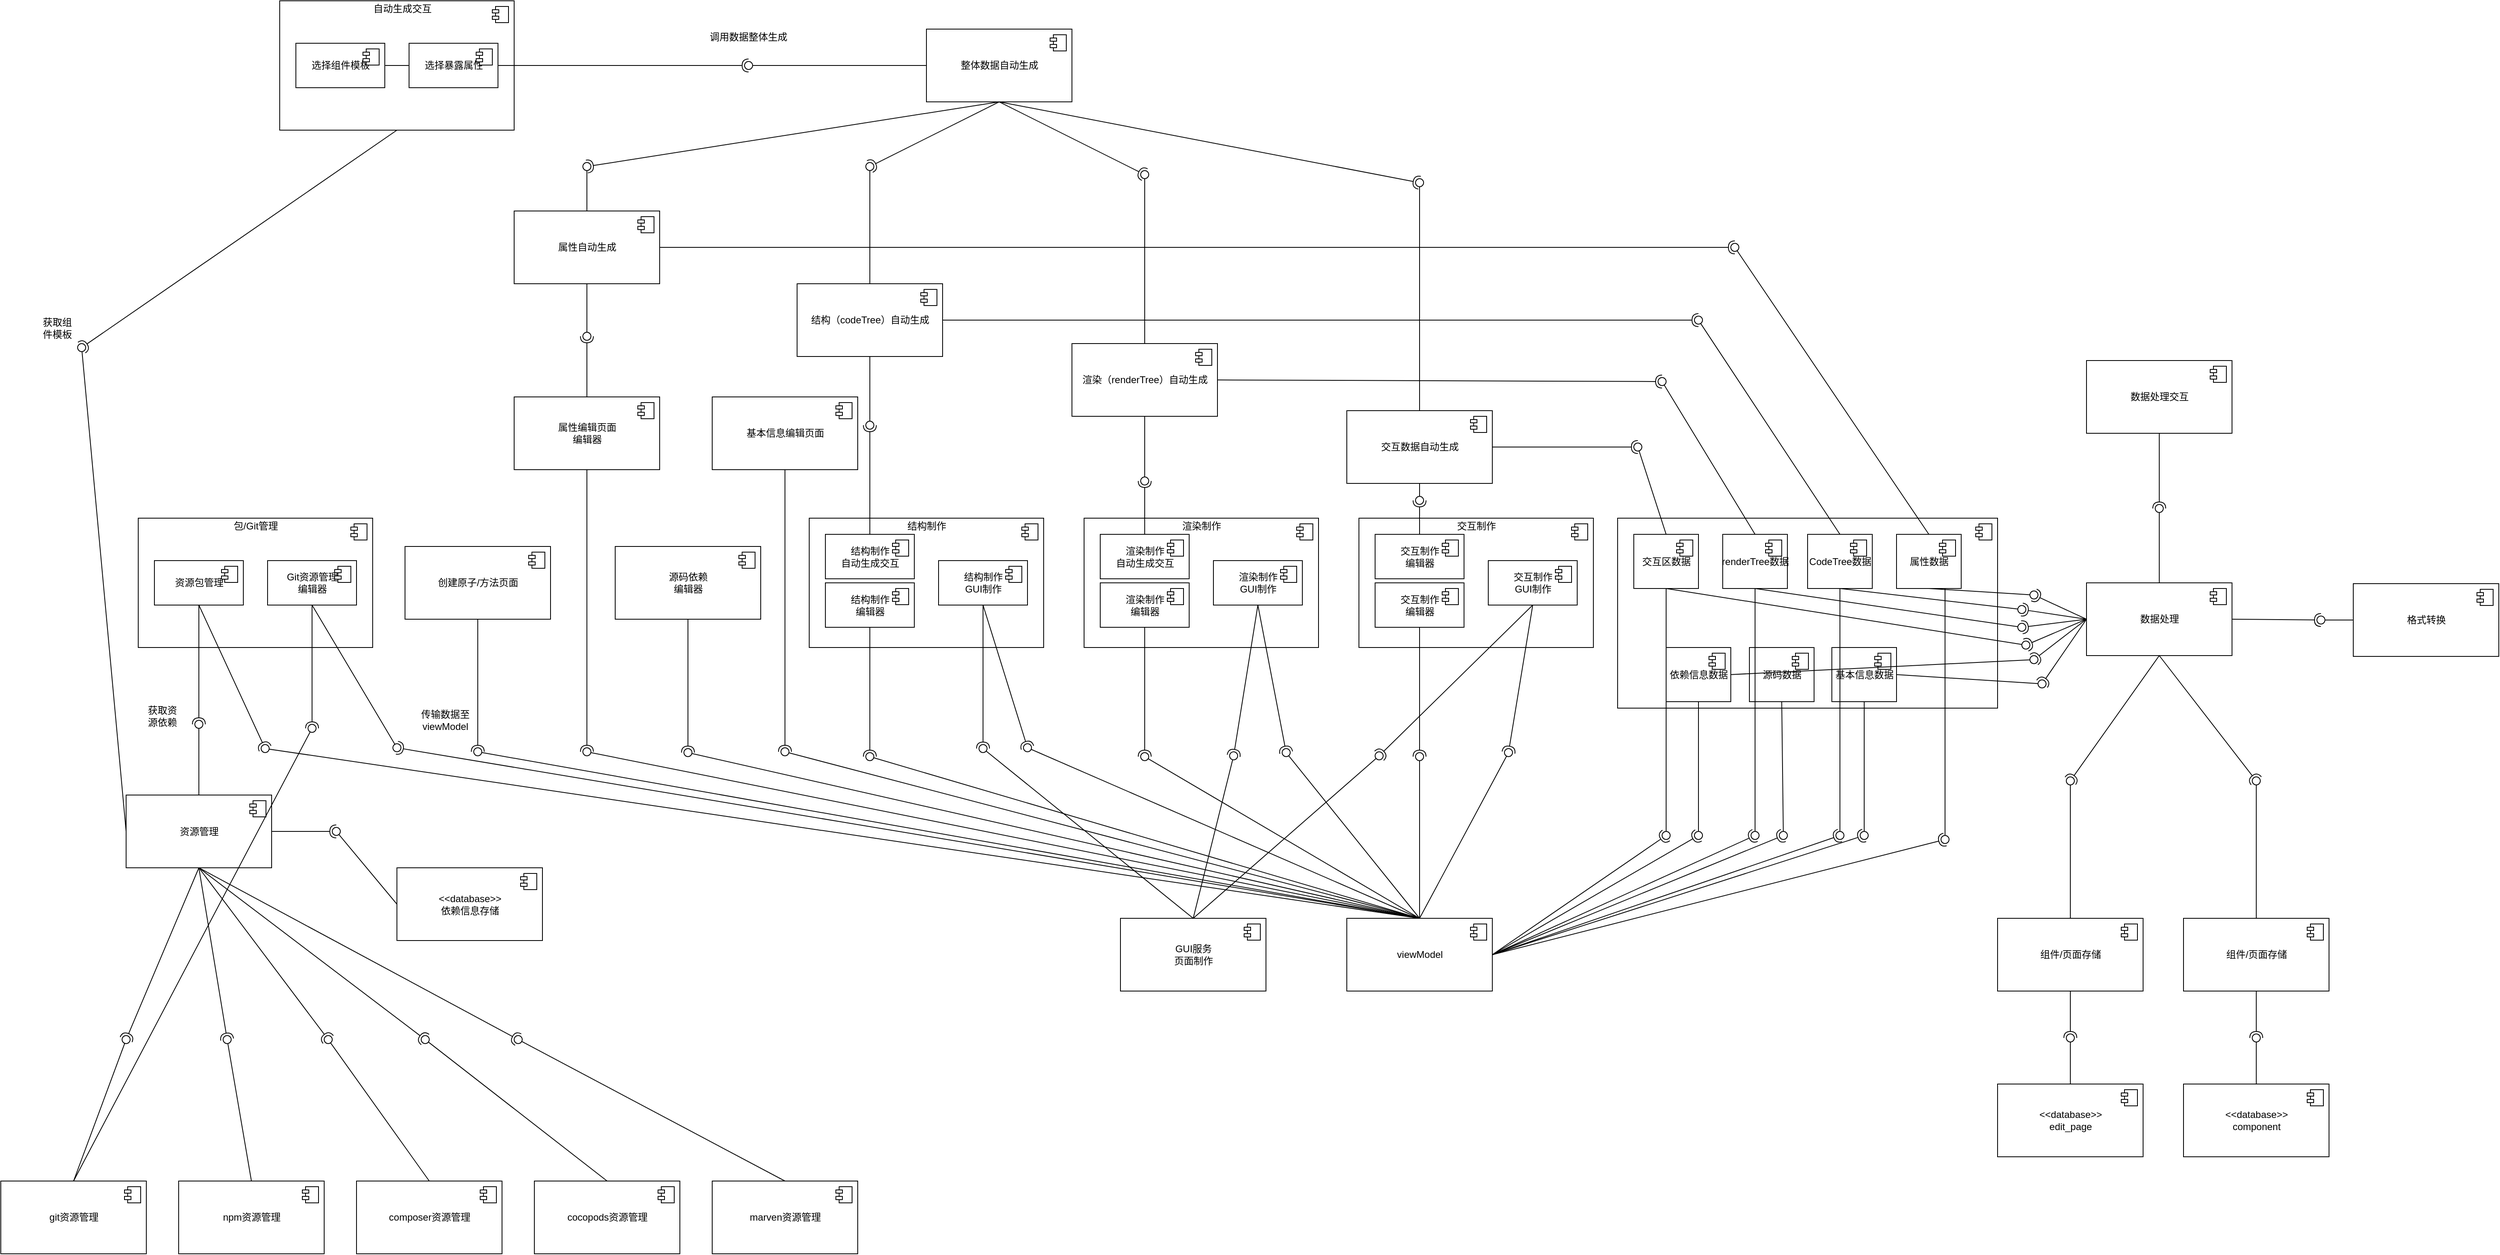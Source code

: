 <mxfile version="12.1.3" type="github" pages="1">
  <diagram id="o-4R_1EUZyla-zJ7JMHq" name="第 1 页">
    <mxGraphModel dx="1331" dy="764" grid="1" gridSize="10" guides="1" tooltips="1" connect="1" arrows="1" fold="1" page="1" pageScale="1" pageWidth="3300" pageHeight="4681" math="0" shadow="0">
      <root>
        <mxCell id="0"/>
        <mxCell id="1" parent="0"/>
        <mxCell id="Yzbirrzvl_FB1wXZXd8P-12" value="viewModel" style="html=1;" parent="1" vertex="1">
          <mxGeometry x="1785" y="2045" width="180" height="90" as="geometry"/>
        </mxCell>
        <mxCell id="Yzbirrzvl_FB1wXZXd8P-13" value="" style="shape=component;jettyWidth=8;jettyHeight=4;" parent="Yzbirrzvl_FB1wXZXd8P-12" vertex="1">
          <mxGeometry x="1" width="20" height="20" relative="1" as="geometry">
            <mxPoint x="-27" y="7" as="offset"/>
          </mxGeometry>
        </mxCell>
        <mxCell id="Yzbirrzvl_FB1wXZXd8P-17" value="创建原子/方法页面" style="html=1;" parent="1" vertex="1">
          <mxGeometry x="620" y="1585" width="180" height="90" as="geometry"/>
        </mxCell>
        <mxCell id="Yzbirrzvl_FB1wXZXd8P-18" value="" style="shape=component;jettyWidth=8;jettyHeight=4;" parent="Yzbirrzvl_FB1wXZXd8P-17" vertex="1">
          <mxGeometry x="1" width="20" height="20" relative="1" as="geometry">
            <mxPoint x="-27" y="7" as="offset"/>
          </mxGeometry>
        </mxCell>
        <mxCell id="Yzbirrzvl_FB1wXZXd8P-19" value="属性编辑页面&lt;br&gt;编辑器" style="html=1;" parent="1" vertex="1">
          <mxGeometry x="755" y="1400" width="180" height="90" as="geometry"/>
        </mxCell>
        <mxCell id="Yzbirrzvl_FB1wXZXd8P-20" value="" style="shape=component;jettyWidth=8;jettyHeight=4;" parent="Yzbirrzvl_FB1wXZXd8P-19" vertex="1">
          <mxGeometry x="1" width="20" height="20" relative="1" as="geometry">
            <mxPoint x="-27" y="7" as="offset"/>
          </mxGeometry>
        </mxCell>
        <mxCell id="Yzbirrzvl_FB1wXZXd8P-21" value="" style="html=1;" parent="1" vertex="1">
          <mxGeometry x="1120" y="1550" width="290" height="160" as="geometry"/>
        </mxCell>
        <mxCell id="Yzbirrzvl_FB1wXZXd8P-22" value="" style="shape=component;jettyWidth=8;jettyHeight=4;" parent="Yzbirrzvl_FB1wXZXd8P-21" vertex="1">
          <mxGeometry x="1" width="20" height="20" relative="1" as="geometry">
            <mxPoint x="-27" y="7" as="offset"/>
          </mxGeometry>
        </mxCell>
        <mxCell id="Yzbirrzvl_FB1wXZXd8P-23" value="结构制作&lt;br&gt;编辑器" style="html=1;" parent="Yzbirrzvl_FB1wXZXd8P-21" vertex="1">
          <mxGeometry x="20" y="80" width="110" height="55" as="geometry"/>
        </mxCell>
        <mxCell id="Yzbirrzvl_FB1wXZXd8P-24" value="" style="shape=component;jettyWidth=8;jettyHeight=4;" parent="Yzbirrzvl_FB1wXZXd8P-23" vertex="1">
          <mxGeometry x="1" width="20" height="20" relative="1" as="geometry">
            <mxPoint x="-27" y="7" as="offset"/>
          </mxGeometry>
        </mxCell>
        <mxCell id="Yzbirrzvl_FB1wXZXd8P-25" value="结构制作&lt;br&gt;GUI制作" style="html=1;" parent="Yzbirrzvl_FB1wXZXd8P-21" vertex="1">
          <mxGeometry x="160" y="52.5" width="110" height="55" as="geometry"/>
        </mxCell>
        <mxCell id="Yzbirrzvl_FB1wXZXd8P-26" value="" style="shape=component;jettyWidth=8;jettyHeight=4;" parent="Yzbirrzvl_FB1wXZXd8P-25" vertex="1">
          <mxGeometry x="1" width="20" height="20" relative="1" as="geometry">
            <mxPoint x="-27" y="7" as="offset"/>
          </mxGeometry>
        </mxCell>
        <mxCell id="Yzbirrzvl_FB1wXZXd8P-27" value="结构制作" style="text;html=1;strokeColor=none;fillColor=none;align=center;verticalAlign=middle;whiteSpace=wrap;rounded=0;" parent="Yzbirrzvl_FB1wXZXd8P-21" vertex="1">
          <mxGeometry x="112.5" width="65" height="20" as="geometry"/>
        </mxCell>
        <mxCell id="Yzbirrzvl_FB1wXZXd8P-285" value="结构制作&lt;br&gt;自动生成交互" style="html=1;" parent="Yzbirrzvl_FB1wXZXd8P-21" vertex="1">
          <mxGeometry x="20" y="20" width="110" height="55" as="geometry"/>
        </mxCell>
        <mxCell id="Yzbirrzvl_FB1wXZXd8P-286" value="" style="shape=component;jettyWidth=8;jettyHeight=4;" parent="Yzbirrzvl_FB1wXZXd8P-285" vertex="1">
          <mxGeometry x="1" width="20" height="20" relative="1" as="geometry">
            <mxPoint x="-27" y="7" as="offset"/>
          </mxGeometry>
        </mxCell>
        <mxCell id="Yzbirrzvl_FB1wXZXd8P-28" value="" style="html=1;" parent="1" vertex="1">
          <mxGeometry x="1460" y="1550" width="290" height="160" as="geometry"/>
        </mxCell>
        <mxCell id="Yzbirrzvl_FB1wXZXd8P-29" value="" style="shape=component;jettyWidth=8;jettyHeight=4;" parent="Yzbirrzvl_FB1wXZXd8P-28" vertex="1">
          <mxGeometry x="1" width="20" height="20" relative="1" as="geometry">
            <mxPoint x="-27" y="7" as="offset"/>
          </mxGeometry>
        </mxCell>
        <mxCell id="Yzbirrzvl_FB1wXZXd8P-30" value="渲染制作&lt;br&gt;编辑器" style="html=1;" parent="Yzbirrzvl_FB1wXZXd8P-28" vertex="1">
          <mxGeometry x="20" y="80" width="110" height="55" as="geometry"/>
        </mxCell>
        <mxCell id="Yzbirrzvl_FB1wXZXd8P-31" value="" style="shape=component;jettyWidth=8;jettyHeight=4;" parent="Yzbirrzvl_FB1wXZXd8P-30" vertex="1">
          <mxGeometry x="1" width="20" height="20" relative="1" as="geometry">
            <mxPoint x="-27" y="7" as="offset"/>
          </mxGeometry>
        </mxCell>
        <mxCell id="Yzbirrzvl_FB1wXZXd8P-32" value="渲染制作&lt;br&gt;GUI制作" style="html=1;" parent="Yzbirrzvl_FB1wXZXd8P-28" vertex="1">
          <mxGeometry x="160" y="52.5" width="110" height="55" as="geometry"/>
        </mxCell>
        <mxCell id="Yzbirrzvl_FB1wXZXd8P-33" value="" style="shape=component;jettyWidth=8;jettyHeight=4;" parent="Yzbirrzvl_FB1wXZXd8P-32" vertex="1">
          <mxGeometry x="1" width="20" height="20" relative="1" as="geometry">
            <mxPoint x="-27" y="7" as="offset"/>
          </mxGeometry>
        </mxCell>
        <mxCell id="Yzbirrzvl_FB1wXZXd8P-34" value="渲染制作" style="text;html=1;strokeColor=none;fillColor=none;align=center;verticalAlign=middle;whiteSpace=wrap;rounded=0;" parent="Yzbirrzvl_FB1wXZXd8P-28" vertex="1">
          <mxGeometry x="112.5" width="65" height="20" as="geometry"/>
        </mxCell>
        <mxCell id="Yzbirrzvl_FB1wXZXd8P-287" value="渲染制作&lt;br&gt;自动生成交互" style="html=1;" parent="Yzbirrzvl_FB1wXZXd8P-28" vertex="1">
          <mxGeometry x="20" y="20" width="110" height="55" as="geometry"/>
        </mxCell>
        <mxCell id="Yzbirrzvl_FB1wXZXd8P-288" value="" style="shape=component;jettyWidth=8;jettyHeight=4;" parent="Yzbirrzvl_FB1wXZXd8P-287" vertex="1">
          <mxGeometry x="1" width="20" height="20" relative="1" as="geometry">
            <mxPoint x="-27" y="7" as="offset"/>
          </mxGeometry>
        </mxCell>
        <mxCell id="Yzbirrzvl_FB1wXZXd8P-35" value="" style="html=1;" parent="1" vertex="1">
          <mxGeometry x="1800" y="1550" width="290" height="160" as="geometry"/>
        </mxCell>
        <mxCell id="Yzbirrzvl_FB1wXZXd8P-36" value="" style="shape=component;jettyWidth=8;jettyHeight=4;" parent="Yzbirrzvl_FB1wXZXd8P-35" vertex="1">
          <mxGeometry x="1" width="20" height="20" relative="1" as="geometry">
            <mxPoint x="-27" y="7" as="offset"/>
          </mxGeometry>
        </mxCell>
        <mxCell id="Yzbirrzvl_FB1wXZXd8P-37" value="交互制作&lt;br&gt;编辑器" style="html=1;" parent="Yzbirrzvl_FB1wXZXd8P-35" vertex="1">
          <mxGeometry x="20" y="80" width="110" height="55" as="geometry"/>
        </mxCell>
        <mxCell id="Yzbirrzvl_FB1wXZXd8P-38" value="" style="shape=component;jettyWidth=8;jettyHeight=4;" parent="Yzbirrzvl_FB1wXZXd8P-37" vertex="1">
          <mxGeometry x="1" width="20" height="20" relative="1" as="geometry">
            <mxPoint x="-27" y="7" as="offset"/>
          </mxGeometry>
        </mxCell>
        <mxCell id="Yzbirrzvl_FB1wXZXd8P-39" value="交互制作&lt;br&gt;GUI制作" style="html=1;" parent="Yzbirrzvl_FB1wXZXd8P-35" vertex="1">
          <mxGeometry x="160" y="52.5" width="110" height="55" as="geometry"/>
        </mxCell>
        <mxCell id="Yzbirrzvl_FB1wXZXd8P-40" value="" style="shape=component;jettyWidth=8;jettyHeight=4;" parent="Yzbirrzvl_FB1wXZXd8P-39" vertex="1">
          <mxGeometry x="1" width="20" height="20" relative="1" as="geometry">
            <mxPoint x="-27" y="7" as="offset"/>
          </mxGeometry>
        </mxCell>
        <mxCell id="Yzbirrzvl_FB1wXZXd8P-41" value="交互制作" style="text;html=1;strokeColor=none;fillColor=none;align=center;verticalAlign=middle;whiteSpace=wrap;rounded=0;" parent="Yzbirrzvl_FB1wXZXd8P-35" vertex="1">
          <mxGeometry x="112.5" width="65" height="20" as="geometry"/>
        </mxCell>
        <mxCell id="Yzbirrzvl_FB1wXZXd8P-289" value="交互制作&lt;br&gt;编辑器" style="html=1;" parent="Yzbirrzvl_FB1wXZXd8P-35" vertex="1">
          <mxGeometry x="20" y="20" width="110" height="55" as="geometry"/>
        </mxCell>
        <mxCell id="Yzbirrzvl_FB1wXZXd8P-290" value="" style="shape=component;jettyWidth=8;jettyHeight=4;" parent="Yzbirrzvl_FB1wXZXd8P-289" vertex="1">
          <mxGeometry x="1" width="20" height="20" relative="1" as="geometry">
            <mxPoint x="-27" y="7" as="offset"/>
          </mxGeometry>
        </mxCell>
        <mxCell id="Yzbirrzvl_FB1wXZXd8P-43" value="源码依赖&lt;br&gt;编辑器" style="html=1;" parent="1" vertex="1">
          <mxGeometry x="880" y="1585" width="180" height="90" as="geometry"/>
        </mxCell>
        <mxCell id="Yzbirrzvl_FB1wXZXd8P-44" value="" style="shape=component;jettyWidth=8;jettyHeight=4;" parent="Yzbirrzvl_FB1wXZXd8P-43" vertex="1">
          <mxGeometry x="1" width="20" height="20" relative="1" as="geometry">
            <mxPoint x="-27" y="7" as="offset"/>
          </mxGeometry>
        </mxCell>
        <mxCell id="Yzbirrzvl_FB1wXZXd8P-45" value="" style="rounded=0;orthogonalLoop=1;jettySize=auto;html=1;endArrow=none;endFill=0;exitX=0.5;exitY=0;exitDx=0;exitDy=0;" parent="1" source="Yzbirrzvl_FB1wXZXd8P-12" target="Yzbirrzvl_FB1wXZXd8P-47" edge="1">
          <mxGeometry relative="1" as="geometry">
            <mxPoint x="570" y="1840" as="sourcePoint"/>
          </mxGeometry>
        </mxCell>
        <mxCell id="Yzbirrzvl_FB1wXZXd8P-46" value="" style="rounded=0;orthogonalLoop=1;jettySize=auto;html=1;endArrow=halfCircle;endFill=0;entryX=0.5;entryY=0.5;entryDx=0;entryDy=0;endSize=6;strokeWidth=1;exitX=0.5;exitY=1;exitDx=0;exitDy=0;" parent="1" source="Yzbirrzvl_FB1wXZXd8P-17" target="Yzbirrzvl_FB1wXZXd8P-47" edge="1">
          <mxGeometry relative="1" as="geometry">
            <mxPoint x="610" y="1840" as="sourcePoint"/>
          </mxGeometry>
        </mxCell>
        <mxCell id="Yzbirrzvl_FB1wXZXd8P-47" value="" style="ellipse;whiteSpace=wrap;html=1;fontFamily=Helvetica;fontSize=12;fontColor=#000000;align=center;strokeColor=#000000;fillColor=#ffffff;points=[];aspect=fixed;resizable=0;" parent="1" vertex="1">
          <mxGeometry x="705" y="1834" width="10" height="10" as="geometry"/>
        </mxCell>
        <mxCell id="Yzbirrzvl_FB1wXZXd8P-48" value="" style="rounded=0;orthogonalLoop=1;jettySize=auto;html=1;endArrow=none;endFill=0;exitX=0.5;exitY=0;exitDx=0;exitDy=0;" parent="1" source="Yzbirrzvl_FB1wXZXd8P-12" target="Yzbirrzvl_FB1wXZXd8P-50" edge="1">
          <mxGeometry relative="1" as="geometry">
            <mxPoint x="830" y="1845" as="sourcePoint"/>
          </mxGeometry>
        </mxCell>
        <mxCell id="Yzbirrzvl_FB1wXZXd8P-49" value="" style="rounded=0;orthogonalLoop=1;jettySize=auto;html=1;endArrow=halfCircle;endFill=0;entryX=0.5;entryY=0.5;entryDx=0;entryDy=0;endSize=6;strokeWidth=1;exitX=0.5;exitY=1;exitDx=0;exitDy=0;" parent="1" source="Yzbirrzvl_FB1wXZXd8P-19" target="Yzbirrzvl_FB1wXZXd8P-50" edge="1">
          <mxGeometry relative="1" as="geometry">
            <mxPoint x="870" y="1845" as="sourcePoint"/>
          </mxGeometry>
        </mxCell>
        <mxCell id="Yzbirrzvl_FB1wXZXd8P-50" value="" style="ellipse;whiteSpace=wrap;html=1;fontFamily=Helvetica;fontSize=12;fontColor=#000000;align=center;strokeColor=#000000;fillColor=#ffffff;points=[];aspect=fixed;resizable=0;" parent="1" vertex="1">
          <mxGeometry x="840" y="1834" width="10" height="10" as="geometry"/>
        </mxCell>
        <mxCell id="Yzbirrzvl_FB1wXZXd8P-51" value="" style="rounded=0;orthogonalLoop=1;jettySize=auto;html=1;endArrow=none;endFill=0;exitX=0.5;exitY=0;exitDx=0;exitDy=0;" parent="1" source="Yzbirrzvl_FB1wXZXd8P-12" target="Yzbirrzvl_FB1wXZXd8P-53" edge="1">
          <mxGeometry relative="1" as="geometry">
            <mxPoint x="1110" y="1840" as="sourcePoint"/>
          </mxGeometry>
        </mxCell>
        <mxCell id="Yzbirrzvl_FB1wXZXd8P-52" value="" style="rounded=0;orthogonalLoop=1;jettySize=auto;html=1;endArrow=halfCircle;endFill=0;entryX=0.5;entryY=0.5;entryDx=0;entryDy=0;endSize=6;strokeWidth=1;exitX=0.5;exitY=1;exitDx=0;exitDy=0;" parent="1" source="Yzbirrzvl_FB1wXZXd8P-43" target="Yzbirrzvl_FB1wXZXd8P-53" edge="1">
          <mxGeometry relative="1" as="geometry">
            <mxPoint x="1150" y="1840" as="sourcePoint"/>
          </mxGeometry>
        </mxCell>
        <mxCell id="Yzbirrzvl_FB1wXZXd8P-53" value="" style="ellipse;whiteSpace=wrap;html=1;fontFamily=Helvetica;fontSize=12;fontColor=#000000;align=center;strokeColor=#000000;fillColor=#ffffff;points=[];aspect=fixed;resizable=0;" parent="1" vertex="1">
          <mxGeometry x="965" y="1835" width="10" height="10" as="geometry"/>
        </mxCell>
        <mxCell id="Yzbirrzvl_FB1wXZXd8P-54" value="" style="rounded=0;orthogonalLoop=1;jettySize=auto;html=1;endArrow=none;endFill=0;exitX=0.5;exitY=0;exitDx=0;exitDy=0;" parent="1" source="Yzbirrzvl_FB1wXZXd8P-12" target="Yzbirrzvl_FB1wXZXd8P-56" edge="1">
          <mxGeometry relative="1" as="geometry">
            <mxPoint x="1365" y="1839" as="sourcePoint"/>
          </mxGeometry>
        </mxCell>
        <mxCell id="Yzbirrzvl_FB1wXZXd8P-55" value="" style="rounded=0;orthogonalLoop=1;jettySize=auto;html=1;endArrow=halfCircle;endFill=0;entryX=0.5;entryY=0.5;entryDx=0;entryDy=0;endSize=6;strokeWidth=1;" parent="1" source="Yzbirrzvl_FB1wXZXd8P-23" target="Yzbirrzvl_FB1wXZXd8P-56" edge="1">
          <mxGeometry relative="1" as="geometry">
            <mxPoint x="1405" y="1839" as="sourcePoint"/>
          </mxGeometry>
        </mxCell>
        <mxCell id="Yzbirrzvl_FB1wXZXd8P-56" value="" style="ellipse;whiteSpace=wrap;html=1;fontFamily=Helvetica;fontSize=12;fontColor=#000000;align=center;strokeColor=#000000;fillColor=#ffffff;points=[];aspect=fixed;resizable=0;" parent="1" vertex="1">
          <mxGeometry x="1190" y="1840" width="10" height="10" as="geometry"/>
        </mxCell>
        <mxCell id="Yzbirrzvl_FB1wXZXd8P-57" value="" style="rounded=0;orthogonalLoop=1;jettySize=auto;html=1;endArrow=none;endFill=0;exitX=0.5;exitY=0;exitDx=0;exitDy=0;" parent="1" source="Yzbirrzvl_FB1wXZXd8P-12" target="Yzbirrzvl_FB1wXZXd8P-59" edge="1">
          <mxGeometry relative="1" as="geometry">
            <mxPoint x="1745" y="1835" as="sourcePoint"/>
          </mxGeometry>
        </mxCell>
        <mxCell id="Yzbirrzvl_FB1wXZXd8P-58" value="" style="rounded=0;orthogonalLoop=1;jettySize=auto;html=1;endArrow=halfCircle;endFill=0;entryX=0.5;entryY=0.5;entryDx=0;entryDy=0;endSize=6;strokeWidth=1;exitX=0.5;exitY=1;exitDx=0;exitDy=0;" parent="1" source="Yzbirrzvl_FB1wXZXd8P-30" target="Yzbirrzvl_FB1wXZXd8P-59" edge="1">
          <mxGeometry relative="1" as="geometry">
            <mxPoint x="1785" y="1835" as="sourcePoint"/>
          </mxGeometry>
        </mxCell>
        <mxCell id="Yzbirrzvl_FB1wXZXd8P-59" value="" style="ellipse;whiteSpace=wrap;html=1;fontFamily=Helvetica;fontSize=12;fontColor=#000000;align=center;strokeColor=#000000;fillColor=#ffffff;points=[];aspect=fixed;resizable=0;" parent="1" vertex="1">
          <mxGeometry x="1530" y="1840" width="10" height="10" as="geometry"/>
        </mxCell>
        <mxCell id="Yzbirrzvl_FB1wXZXd8P-60" value="" style="rounded=0;orthogonalLoop=1;jettySize=auto;html=1;endArrow=none;endFill=0;exitX=0.5;exitY=0;exitDx=0;exitDy=0;" parent="1" source="Yzbirrzvl_FB1wXZXd8P-12" target="Yzbirrzvl_FB1wXZXd8P-62" edge="1">
          <mxGeometry relative="1" as="geometry">
            <mxPoint x="2130" y="1835" as="sourcePoint"/>
          </mxGeometry>
        </mxCell>
        <mxCell id="Yzbirrzvl_FB1wXZXd8P-61" value="" style="rounded=0;orthogonalLoop=1;jettySize=auto;html=1;endArrow=halfCircle;endFill=0;entryX=0.5;entryY=0.5;entryDx=0;entryDy=0;endSize=6;strokeWidth=1;exitX=0.5;exitY=1;exitDx=0;exitDy=0;" parent="1" source="Yzbirrzvl_FB1wXZXd8P-37" target="Yzbirrzvl_FB1wXZXd8P-62" edge="1">
          <mxGeometry relative="1" as="geometry">
            <mxPoint x="2170" y="1835" as="sourcePoint"/>
          </mxGeometry>
        </mxCell>
        <mxCell id="Yzbirrzvl_FB1wXZXd8P-62" value="" style="ellipse;whiteSpace=wrap;html=1;fontFamily=Helvetica;fontSize=12;fontColor=#000000;align=center;strokeColor=#000000;fillColor=#ffffff;points=[];aspect=fixed;resizable=0;" parent="1" vertex="1">
          <mxGeometry x="1870" y="1840" width="10" height="10" as="geometry"/>
        </mxCell>
        <mxCell id="Yzbirrzvl_FB1wXZXd8P-63" value="" style="html=1;" parent="1" vertex="1">
          <mxGeometry x="2120" y="1550" width="470" height="235" as="geometry"/>
        </mxCell>
        <mxCell id="Yzbirrzvl_FB1wXZXd8P-64" value="" style="shape=component;jettyWidth=8;jettyHeight=4;" parent="Yzbirrzvl_FB1wXZXd8P-63" vertex="1">
          <mxGeometry x="1" width="20" height="20" relative="1" as="geometry">
            <mxPoint x="-27" y="7" as="offset"/>
          </mxGeometry>
        </mxCell>
        <mxCell id="Yzbirrzvl_FB1wXZXd8P-167" value="交互区数据" style="html=1;" parent="Yzbirrzvl_FB1wXZXd8P-63" vertex="1">
          <mxGeometry x="20" y="20" width="80" height="67" as="geometry"/>
        </mxCell>
        <mxCell id="Yzbirrzvl_FB1wXZXd8P-168" value="" style="shape=component;jettyWidth=8;jettyHeight=4;" parent="Yzbirrzvl_FB1wXZXd8P-167" vertex="1">
          <mxGeometry x="1" width="20" height="20" relative="1" as="geometry">
            <mxPoint x="-27" y="7" as="offset"/>
          </mxGeometry>
        </mxCell>
        <mxCell id="Yzbirrzvl_FB1wXZXd8P-169" value="renderTree数据" style="html=1;" parent="Yzbirrzvl_FB1wXZXd8P-63" vertex="1">
          <mxGeometry x="130" y="20" width="80" height="67" as="geometry"/>
        </mxCell>
        <mxCell id="Yzbirrzvl_FB1wXZXd8P-170" value="" style="shape=component;jettyWidth=8;jettyHeight=4;" parent="Yzbirrzvl_FB1wXZXd8P-169" vertex="1">
          <mxGeometry x="1" width="20" height="20" relative="1" as="geometry">
            <mxPoint x="-27" y="7" as="offset"/>
          </mxGeometry>
        </mxCell>
        <mxCell id="Yzbirrzvl_FB1wXZXd8P-171" value="CodeTree数据" style="html=1;" parent="Yzbirrzvl_FB1wXZXd8P-63" vertex="1">
          <mxGeometry x="235" y="20" width="80" height="67" as="geometry"/>
        </mxCell>
        <mxCell id="Yzbirrzvl_FB1wXZXd8P-172" value="" style="shape=component;jettyWidth=8;jettyHeight=4;" parent="Yzbirrzvl_FB1wXZXd8P-171" vertex="1">
          <mxGeometry x="1" width="20" height="20" relative="1" as="geometry">
            <mxPoint x="-27" y="7" as="offset"/>
          </mxGeometry>
        </mxCell>
        <mxCell id="Yzbirrzvl_FB1wXZXd8P-173" value="依赖信息数据" style="html=1;" parent="Yzbirrzvl_FB1wXZXd8P-63" vertex="1">
          <mxGeometry x="60" y="160" width="80" height="67" as="geometry"/>
        </mxCell>
        <mxCell id="Yzbirrzvl_FB1wXZXd8P-174" value="" style="shape=component;jettyWidth=8;jettyHeight=4;" parent="Yzbirrzvl_FB1wXZXd8P-173" vertex="1">
          <mxGeometry x="1" width="20" height="20" relative="1" as="geometry">
            <mxPoint x="-27" y="7" as="offset"/>
          </mxGeometry>
        </mxCell>
        <mxCell id="Yzbirrzvl_FB1wXZXd8P-175" value="基本信息数据" style="html=1;" parent="Yzbirrzvl_FB1wXZXd8P-63" vertex="1">
          <mxGeometry x="265" y="160" width="80" height="67" as="geometry"/>
        </mxCell>
        <mxCell id="Yzbirrzvl_FB1wXZXd8P-176" value="" style="shape=component;jettyWidth=8;jettyHeight=4;" parent="Yzbirrzvl_FB1wXZXd8P-175" vertex="1">
          <mxGeometry x="1" width="20" height="20" relative="1" as="geometry">
            <mxPoint x="-27" y="7" as="offset"/>
          </mxGeometry>
        </mxCell>
        <mxCell id="Yzbirrzvl_FB1wXZXd8P-177" value="属性数据" style="html=1;" parent="Yzbirrzvl_FB1wXZXd8P-63" vertex="1">
          <mxGeometry x="345" y="20" width="80" height="67" as="geometry"/>
        </mxCell>
        <mxCell id="Yzbirrzvl_FB1wXZXd8P-178" value="" style="shape=component;jettyWidth=8;jettyHeight=4;" parent="Yzbirrzvl_FB1wXZXd8P-177" vertex="1">
          <mxGeometry x="1" width="20" height="20" relative="1" as="geometry">
            <mxPoint x="-27" y="7" as="offset"/>
          </mxGeometry>
        </mxCell>
        <mxCell id="Yzbirrzvl_FB1wXZXd8P-228" value="源码数据" style="html=1;" parent="Yzbirrzvl_FB1wXZXd8P-63" vertex="1">
          <mxGeometry x="163" y="160" width="80" height="67" as="geometry"/>
        </mxCell>
        <mxCell id="Yzbirrzvl_FB1wXZXd8P-229" value="" style="shape=component;jettyWidth=8;jettyHeight=4;" parent="Yzbirrzvl_FB1wXZXd8P-228" vertex="1">
          <mxGeometry x="1" width="20" height="20" relative="1" as="geometry">
            <mxPoint x="-27" y="7" as="offset"/>
          </mxGeometry>
        </mxCell>
        <mxCell id="Yzbirrzvl_FB1wXZXd8P-65" value="" style="rounded=0;orthogonalLoop=1;jettySize=auto;html=1;endArrow=none;endFill=0;exitX=0.5;exitY=1;exitDx=0;exitDy=0;" parent="1" source="Yzbirrzvl_FB1wXZXd8P-175" target="Yzbirrzvl_FB1wXZXd8P-67" edge="1">
          <mxGeometry relative="1" as="geometry">
            <mxPoint x="2293" y="2095" as="sourcePoint"/>
          </mxGeometry>
        </mxCell>
        <mxCell id="Yzbirrzvl_FB1wXZXd8P-66" value="" style="rounded=0;orthogonalLoop=1;jettySize=auto;html=1;endArrow=halfCircle;endFill=0;entryX=0.5;entryY=0.5;entryDx=0;entryDy=0;endSize=6;strokeWidth=1;exitX=1;exitY=0.5;exitDx=0;exitDy=0;" parent="1" source="Yzbirrzvl_FB1wXZXd8P-12" target="Yzbirrzvl_FB1wXZXd8P-67" edge="1">
          <mxGeometry relative="1" as="geometry">
            <mxPoint x="2315" y="2040" as="sourcePoint"/>
          </mxGeometry>
        </mxCell>
        <mxCell id="Yzbirrzvl_FB1wXZXd8P-67" value="" style="ellipse;whiteSpace=wrap;html=1;fontFamily=Helvetica;fontSize=12;fontColor=#000000;align=center;strokeColor=#000000;fillColor=#ffffff;points=[];aspect=fixed;resizable=0;" parent="1" vertex="1">
          <mxGeometry x="2420" y="1937.5" width="10" height="10" as="geometry"/>
        </mxCell>
        <mxCell id="Yzbirrzvl_FB1wXZXd8P-75" value="基本信息编辑页面" style="html=1;" parent="1" vertex="1">
          <mxGeometry x="1000" y="1400" width="180" height="90" as="geometry"/>
        </mxCell>
        <mxCell id="Yzbirrzvl_FB1wXZXd8P-76" value="" style="shape=component;jettyWidth=8;jettyHeight=4;" parent="Yzbirrzvl_FB1wXZXd8P-75" vertex="1">
          <mxGeometry x="1" width="20" height="20" relative="1" as="geometry">
            <mxPoint x="-27" y="7" as="offset"/>
          </mxGeometry>
        </mxCell>
        <mxCell id="Yzbirrzvl_FB1wXZXd8P-77" value="" style="rounded=0;orthogonalLoop=1;jettySize=auto;html=1;endArrow=none;endFill=0;exitX=0.5;exitY=0;exitDx=0;exitDy=0;" parent="1" source="Yzbirrzvl_FB1wXZXd8P-12" target="Yzbirrzvl_FB1wXZXd8P-79" edge="1">
          <mxGeometry relative="1" as="geometry">
            <mxPoint x="1070" y="1839" as="sourcePoint"/>
          </mxGeometry>
        </mxCell>
        <mxCell id="Yzbirrzvl_FB1wXZXd8P-78" value="" style="rounded=0;orthogonalLoop=1;jettySize=auto;html=1;endArrow=halfCircle;endFill=0;entryX=0.5;entryY=0.5;entryDx=0;entryDy=0;endSize=6;strokeWidth=1;exitX=0.5;exitY=1;exitDx=0;exitDy=0;" parent="1" source="Yzbirrzvl_FB1wXZXd8P-75" target="Yzbirrzvl_FB1wXZXd8P-79" edge="1">
          <mxGeometry relative="1" as="geometry">
            <mxPoint x="1110" y="1839" as="sourcePoint"/>
          </mxGeometry>
        </mxCell>
        <mxCell id="Yzbirrzvl_FB1wXZXd8P-79" value="" style="ellipse;whiteSpace=wrap;html=1;fontFamily=Helvetica;fontSize=12;fontColor=#000000;align=center;strokeColor=#000000;fillColor=#ffffff;points=[];aspect=fixed;resizable=0;" parent="1" vertex="1">
          <mxGeometry x="1085" y="1834" width="10" height="10" as="geometry"/>
        </mxCell>
        <mxCell id="Yzbirrzvl_FB1wXZXd8P-80" value="属性自动生成" style="html=1;" parent="1" vertex="1">
          <mxGeometry x="755" y="1170" width="180" height="90" as="geometry"/>
        </mxCell>
        <mxCell id="Yzbirrzvl_FB1wXZXd8P-81" value="" style="shape=component;jettyWidth=8;jettyHeight=4;" parent="Yzbirrzvl_FB1wXZXd8P-80" vertex="1">
          <mxGeometry x="1" width="20" height="20" relative="1" as="geometry">
            <mxPoint x="-27" y="7" as="offset"/>
          </mxGeometry>
        </mxCell>
        <mxCell id="Yzbirrzvl_FB1wXZXd8P-82" value="" style="rounded=0;orthogonalLoop=1;jettySize=auto;html=1;endArrow=none;endFill=0;exitX=0.5;exitY=1;exitDx=0;exitDy=0;" parent="1" source="Yzbirrzvl_FB1wXZXd8P-80" target="Yzbirrzvl_FB1wXZXd8P-84" edge="1">
          <mxGeometry relative="1" as="geometry">
            <mxPoint x="820" y="1325" as="sourcePoint"/>
          </mxGeometry>
        </mxCell>
        <mxCell id="Yzbirrzvl_FB1wXZXd8P-83" value="" style="rounded=0;orthogonalLoop=1;jettySize=auto;html=1;endArrow=halfCircle;endFill=0;entryX=0.5;entryY=0.5;entryDx=0;entryDy=0;endSize=6;strokeWidth=1;exitX=0.5;exitY=0;exitDx=0;exitDy=0;" parent="1" source="Yzbirrzvl_FB1wXZXd8P-19" target="Yzbirrzvl_FB1wXZXd8P-84" edge="1">
          <mxGeometry relative="1" as="geometry">
            <mxPoint x="860" y="1325" as="sourcePoint"/>
          </mxGeometry>
        </mxCell>
        <mxCell id="Yzbirrzvl_FB1wXZXd8P-84" value="" style="ellipse;whiteSpace=wrap;html=1;fontFamily=Helvetica;fontSize=12;fontColor=#000000;align=center;strokeColor=#000000;fillColor=#ffffff;points=[];aspect=fixed;resizable=0;" parent="1" vertex="1">
          <mxGeometry x="840" y="1320" width="10" height="10" as="geometry"/>
        </mxCell>
        <mxCell id="Yzbirrzvl_FB1wXZXd8P-90" value="结构（codeTree）自动生成" style="html=1;" parent="1" vertex="1">
          <mxGeometry x="1105" y="1260" width="180" height="90" as="geometry"/>
        </mxCell>
        <mxCell id="Yzbirrzvl_FB1wXZXd8P-91" value="" style="shape=component;jettyWidth=8;jettyHeight=4;" parent="Yzbirrzvl_FB1wXZXd8P-90" vertex="1">
          <mxGeometry x="1" width="20" height="20" relative="1" as="geometry">
            <mxPoint x="-27" y="7" as="offset"/>
          </mxGeometry>
        </mxCell>
        <mxCell id="Yzbirrzvl_FB1wXZXd8P-92" value="" style="rounded=0;orthogonalLoop=1;jettySize=auto;html=1;endArrow=none;endFill=0;" parent="1" source="Yzbirrzvl_FB1wXZXd8P-90" target="Yzbirrzvl_FB1wXZXd8P-94" edge="1">
          <mxGeometry relative="1" as="geometry">
            <mxPoint x="1175" y="1435" as="sourcePoint"/>
          </mxGeometry>
        </mxCell>
        <mxCell id="Yzbirrzvl_FB1wXZXd8P-93" value="" style="rounded=0;orthogonalLoop=1;jettySize=auto;html=1;endArrow=halfCircle;endFill=0;entryX=0.5;entryY=0.5;entryDx=0;entryDy=0;endSize=6;strokeWidth=1;exitX=0.5;exitY=0;exitDx=0;exitDy=0;" parent="1" source="Yzbirrzvl_FB1wXZXd8P-285" target="Yzbirrzvl_FB1wXZXd8P-94" edge="1">
          <mxGeometry relative="1" as="geometry">
            <mxPoint x="1195" y="1570" as="sourcePoint"/>
          </mxGeometry>
        </mxCell>
        <mxCell id="Yzbirrzvl_FB1wXZXd8P-94" value="" style="ellipse;whiteSpace=wrap;html=1;fontFamily=Helvetica;fontSize=12;fontColor=#000000;align=center;strokeColor=#000000;fillColor=#ffffff;points=[];aspect=fixed;resizable=0;" parent="1" vertex="1">
          <mxGeometry x="1190" y="1430" width="10" height="10" as="geometry"/>
        </mxCell>
        <mxCell id="Yzbirrzvl_FB1wXZXd8P-95" value="渲染（renderTree）自动生成" style="html=1;" parent="1" vertex="1">
          <mxGeometry x="1445" y="1334" width="180" height="90" as="geometry"/>
        </mxCell>
        <mxCell id="Yzbirrzvl_FB1wXZXd8P-96" value="" style="shape=component;jettyWidth=8;jettyHeight=4;" parent="Yzbirrzvl_FB1wXZXd8P-95" vertex="1">
          <mxGeometry x="1" width="20" height="20" relative="1" as="geometry">
            <mxPoint x="-27" y="7" as="offset"/>
          </mxGeometry>
        </mxCell>
        <mxCell id="Yzbirrzvl_FB1wXZXd8P-97" value="" style="rounded=0;orthogonalLoop=1;jettySize=auto;html=1;endArrow=none;endFill=0;exitX=0.5;exitY=1;exitDx=0;exitDy=0;" parent="1" source="Yzbirrzvl_FB1wXZXd8P-95" target="Yzbirrzvl_FB1wXZXd8P-99" edge="1">
          <mxGeometry relative="1" as="geometry">
            <mxPoint x="1511" y="1504" as="sourcePoint"/>
          </mxGeometry>
        </mxCell>
        <mxCell id="Yzbirrzvl_FB1wXZXd8P-98" value="" style="rounded=0;orthogonalLoop=1;jettySize=auto;html=1;endArrow=halfCircle;endFill=0;entryX=0.5;entryY=0.5;entryDx=0;entryDy=0;endSize=6;strokeWidth=1;exitX=0.5;exitY=0;exitDx=0;exitDy=0;" parent="1" source="Yzbirrzvl_FB1wXZXd8P-287" target="Yzbirrzvl_FB1wXZXd8P-99" edge="1">
          <mxGeometry relative="1" as="geometry">
            <mxPoint x="1550" y="1340" as="sourcePoint"/>
          </mxGeometry>
        </mxCell>
        <mxCell id="Yzbirrzvl_FB1wXZXd8P-99" value="" style="ellipse;whiteSpace=wrap;html=1;fontFamily=Helvetica;fontSize=12;fontColor=#000000;align=center;strokeColor=#000000;fillColor=#ffffff;points=[];aspect=fixed;resizable=0;" parent="1" vertex="1">
          <mxGeometry x="1530" y="1499" width="10" height="10" as="geometry"/>
        </mxCell>
        <mxCell id="Yzbirrzvl_FB1wXZXd8P-100" value="交互数据自动生成" style="html=1;" parent="1" vertex="1">
          <mxGeometry x="1785" y="1417" width="180" height="90" as="geometry"/>
        </mxCell>
        <mxCell id="Yzbirrzvl_FB1wXZXd8P-101" value="" style="shape=component;jettyWidth=8;jettyHeight=4;" parent="Yzbirrzvl_FB1wXZXd8P-100" vertex="1">
          <mxGeometry x="1" width="20" height="20" relative="1" as="geometry">
            <mxPoint x="-27" y="7" as="offset"/>
          </mxGeometry>
        </mxCell>
        <mxCell id="Yzbirrzvl_FB1wXZXd8P-102" value="" style="rounded=0;orthogonalLoop=1;jettySize=auto;html=1;endArrow=none;endFill=0;exitX=0.5;exitY=1;exitDx=0;exitDy=0;" parent="1" source="Yzbirrzvl_FB1wXZXd8P-100" target="Yzbirrzvl_FB1wXZXd8P-104" edge="1">
          <mxGeometry relative="1" as="geometry">
            <mxPoint x="1855" y="1586" as="sourcePoint"/>
          </mxGeometry>
        </mxCell>
        <mxCell id="Yzbirrzvl_FB1wXZXd8P-103" value="" style="rounded=0;orthogonalLoop=1;jettySize=auto;html=1;endArrow=halfCircle;endFill=0;entryX=0.5;entryY=0.5;entryDx=0;entryDy=0;endSize=6;strokeWidth=1;exitX=0.5;exitY=0;exitDx=0;exitDy=0;" parent="1" source="Yzbirrzvl_FB1wXZXd8P-289" target="Yzbirrzvl_FB1wXZXd8P-104" edge="1">
          <mxGeometry relative="1" as="geometry">
            <mxPoint x="1895" y="1339" as="sourcePoint"/>
          </mxGeometry>
        </mxCell>
        <mxCell id="Yzbirrzvl_FB1wXZXd8P-104" value="" style="ellipse;whiteSpace=wrap;html=1;fontFamily=Helvetica;fontSize=12;fontColor=#000000;align=center;strokeColor=#000000;fillColor=#ffffff;points=[];aspect=fixed;resizable=0;" parent="1" vertex="1">
          <mxGeometry x="1870" y="1523" width="10" height="10" as="geometry"/>
        </mxCell>
        <mxCell id="Yzbirrzvl_FB1wXZXd8P-105" value="" style="rounded=0;orthogonalLoop=1;jettySize=auto;html=1;endArrow=none;endFill=0;exitX=0.5;exitY=0;exitDx=0;exitDy=0;" parent="1" source="Yzbirrzvl_FB1wXZXd8P-167" target="Yzbirrzvl_FB1wXZXd8P-107" edge="1">
          <mxGeometry relative="1" as="geometry">
            <mxPoint x="2200" y="1462" as="sourcePoint"/>
          </mxGeometry>
        </mxCell>
        <mxCell id="Yzbirrzvl_FB1wXZXd8P-106" value="" style="rounded=0;orthogonalLoop=1;jettySize=auto;html=1;endArrow=halfCircle;endFill=0;entryX=0.5;entryY=0.5;entryDx=0;entryDy=0;endSize=6;strokeWidth=1;exitX=1;exitY=0.5;exitDx=0;exitDy=0;" parent="1" source="Yzbirrzvl_FB1wXZXd8P-100" target="Yzbirrzvl_FB1wXZXd8P-107" edge="1">
          <mxGeometry relative="1" as="geometry">
            <mxPoint x="2240" y="1462" as="sourcePoint"/>
          </mxGeometry>
        </mxCell>
        <mxCell id="Yzbirrzvl_FB1wXZXd8P-107" value="" style="ellipse;whiteSpace=wrap;html=1;fontFamily=Helvetica;fontSize=12;fontColor=#000000;align=center;strokeColor=#000000;fillColor=#ffffff;points=[];aspect=fixed;resizable=0;" parent="1" vertex="1">
          <mxGeometry x="2140" y="1457" width="10" height="10" as="geometry"/>
        </mxCell>
        <mxCell id="Yzbirrzvl_FB1wXZXd8P-108" value="" style="rounded=0;orthogonalLoop=1;jettySize=auto;html=1;endArrow=none;endFill=0;exitX=0.5;exitY=0;exitDx=0;exitDy=0;" parent="1" source="Yzbirrzvl_FB1wXZXd8P-169" target="Yzbirrzvl_FB1wXZXd8P-110" edge="1">
          <mxGeometry relative="1" as="geometry">
            <mxPoint x="2150" y="1379" as="sourcePoint"/>
          </mxGeometry>
        </mxCell>
        <mxCell id="Yzbirrzvl_FB1wXZXd8P-109" value="" style="rounded=0;orthogonalLoop=1;jettySize=auto;html=1;endArrow=halfCircle;endFill=0;entryX=0.5;entryY=0.5;entryDx=0;entryDy=0;endSize=6;strokeWidth=1;exitX=1;exitY=0.5;exitDx=0;exitDy=0;" parent="1" source="Yzbirrzvl_FB1wXZXd8P-95" target="Yzbirrzvl_FB1wXZXd8P-110" edge="1">
          <mxGeometry relative="1" as="geometry">
            <mxPoint x="2190" y="1379" as="sourcePoint"/>
          </mxGeometry>
        </mxCell>
        <mxCell id="Yzbirrzvl_FB1wXZXd8P-110" value="" style="ellipse;whiteSpace=wrap;html=1;fontFamily=Helvetica;fontSize=12;fontColor=#000000;align=center;strokeColor=#000000;fillColor=#ffffff;points=[];aspect=fixed;resizable=0;" parent="1" vertex="1">
          <mxGeometry x="2170" y="1376" width="10" height="10" as="geometry"/>
        </mxCell>
        <mxCell id="Yzbirrzvl_FB1wXZXd8P-111" value="" style="rounded=0;orthogonalLoop=1;jettySize=auto;html=1;endArrow=none;endFill=0;exitX=0.5;exitY=0;exitDx=0;exitDy=0;" parent="1" source="Yzbirrzvl_FB1wXZXd8P-171" target="Yzbirrzvl_FB1wXZXd8P-113" edge="1">
          <mxGeometry relative="1" as="geometry">
            <mxPoint x="2200" y="1295" as="sourcePoint"/>
          </mxGeometry>
        </mxCell>
        <mxCell id="Yzbirrzvl_FB1wXZXd8P-112" value="" style="rounded=0;orthogonalLoop=1;jettySize=auto;html=1;endArrow=halfCircle;endFill=0;entryX=0.5;entryY=0.5;entryDx=0;entryDy=0;endSize=6;strokeWidth=1;exitX=1;exitY=0.5;exitDx=0;exitDy=0;" parent="1" source="Yzbirrzvl_FB1wXZXd8P-90" target="Yzbirrzvl_FB1wXZXd8P-113" edge="1">
          <mxGeometry relative="1" as="geometry">
            <mxPoint x="2240" y="1295" as="sourcePoint"/>
          </mxGeometry>
        </mxCell>
        <mxCell id="Yzbirrzvl_FB1wXZXd8P-113" value="" style="ellipse;whiteSpace=wrap;html=1;fontFamily=Helvetica;fontSize=12;fontColor=#000000;align=center;strokeColor=#000000;fillColor=#ffffff;points=[];aspect=fixed;resizable=0;" parent="1" vertex="1">
          <mxGeometry x="2215" y="1300" width="10" height="10" as="geometry"/>
        </mxCell>
        <mxCell id="Yzbirrzvl_FB1wXZXd8P-114" value="" style="rounded=0;orthogonalLoop=1;jettySize=auto;html=1;endArrow=none;endFill=0;exitX=0.5;exitY=0;exitDx=0;exitDy=0;" parent="1" source="Yzbirrzvl_FB1wXZXd8P-177" target="Yzbirrzvl_FB1wXZXd8P-116" edge="1">
          <mxGeometry relative="1" as="geometry">
            <mxPoint x="2350" y="1245" as="sourcePoint"/>
          </mxGeometry>
        </mxCell>
        <mxCell id="Yzbirrzvl_FB1wXZXd8P-115" value="" style="rounded=0;orthogonalLoop=1;jettySize=auto;html=1;endArrow=halfCircle;endFill=0;entryX=0.5;entryY=0.5;entryDx=0;entryDy=0;endSize=6;strokeWidth=1;exitX=1;exitY=0.5;exitDx=0;exitDy=0;" parent="1" source="Yzbirrzvl_FB1wXZXd8P-80" target="Yzbirrzvl_FB1wXZXd8P-116" edge="1">
          <mxGeometry relative="1" as="geometry">
            <mxPoint x="1000" y="1190" as="sourcePoint"/>
          </mxGeometry>
        </mxCell>
        <mxCell id="Yzbirrzvl_FB1wXZXd8P-116" value="" style="ellipse;whiteSpace=wrap;html=1;fontFamily=Helvetica;fontSize=12;fontColor=#000000;align=center;strokeColor=#000000;fillColor=#ffffff;points=[];aspect=fixed;resizable=0;" parent="1" vertex="1">
          <mxGeometry x="2260" y="1210" width="10" height="10" as="geometry"/>
        </mxCell>
        <mxCell id="Yzbirrzvl_FB1wXZXd8P-117" value="" style="html=1;" parent="1" vertex="1">
          <mxGeometry x="290" y="1550" width="290" height="160" as="geometry"/>
        </mxCell>
        <mxCell id="Yzbirrzvl_FB1wXZXd8P-118" value="" style="shape=component;jettyWidth=8;jettyHeight=4;" parent="Yzbirrzvl_FB1wXZXd8P-117" vertex="1">
          <mxGeometry x="1" width="20" height="20" relative="1" as="geometry">
            <mxPoint x="-27" y="7" as="offset"/>
          </mxGeometry>
        </mxCell>
        <mxCell id="Yzbirrzvl_FB1wXZXd8P-119" value="资源包管理" style="html=1;" parent="Yzbirrzvl_FB1wXZXd8P-117" vertex="1">
          <mxGeometry x="20" y="52.5" width="110" height="55" as="geometry"/>
        </mxCell>
        <mxCell id="Yzbirrzvl_FB1wXZXd8P-120" value="" style="shape=component;jettyWidth=8;jettyHeight=4;" parent="Yzbirrzvl_FB1wXZXd8P-119" vertex="1">
          <mxGeometry x="1" width="20" height="20" relative="1" as="geometry">
            <mxPoint x="-27" y="7" as="offset"/>
          </mxGeometry>
        </mxCell>
        <mxCell id="Yzbirrzvl_FB1wXZXd8P-121" value="Git资源管理&lt;br&gt;编辑器" style="html=1;" parent="Yzbirrzvl_FB1wXZXd8P-117" vertex="1">
          <mxGeometry x="160" y="52.5" width="110" height="55" as="geometry"/>
        </mxCell>
        <mxCell id="Yzbirrzvl_FB1wXZXd8P-122" value="" style="shape=component;jettyWidth=8;jettyHeight=4;" parent="Yzbirrzvl_FB1wXZXd8P-121" vertex="1">
          <mxGeometry x="1" width="20" height="20" relative="1" as="geometry">
            <mxPoint x="-27" y="7" as="offset"/>
          </mxGeometry>
        </mxCell>
        <mxCell id="Yzbirrzvl_FB1wXZXd8P-123" value="包/Git管理" style="text;html=1;strokeColor=none;fillColor=none;align=center;verticalAlign=middle;whiteSpace=wrap;rounded=0;" parent="Yzbirrzvl_FB1wXZXd8P-117" vertex="1">
          <mxGeometry x="112.5" width="65" height="20" as="geometry"/>
        </mxCell>
        <mxCell id="Yzbirrzvl_FB1wXZXd8P-124" value="资源管理" style="html=1;" parent="1" vertex="1">
          <mxGeometry x="275" y="1892.5" width="180" height="90" as="geometry"/>
        </mxCell>
        <mxCell id="Yzbirrzvl_FB1wXZXd8P-125" value="" style="shape=component;jettyWidth=8;jettyHeight=4;" parent="Yzbirrzvl_FB1wXZXd8P-124" vertex="1">
          <mxGeometry x="1" width="20" height="20" relative="1" as="geometry">
            <mxPoint x="-27" y="7" as="offset"/>
          </mxGeometry>
        </mxCell>
        <mxCell id="Yzbirrzvl_FB1wXZXd8P-128" value="" style="rounded=0;orthogonalLoop=1;jettySize=auto;html=1;endArrow=none;endFill=0;exitX=0.5;exitY=0;exitDx=0;exitDy=0;" parent="1" source="Yzbirrzvl_FB1wXZXd8P-124" target="Yzbirrzvl_FB1wXZXd8P-130" edge="1">
          <mxGeometry relative="1" as="geometry">
            <mxPoint x="360" y="1805" as="sourcePoint"/>
          </mxGeometry>
        </mxCell>
        <mxCell id="Yzbirrzvl_FB1wXZXd8P-129" value="" style="rounded=0;orthogonalLoop=1;jettySize=auto;html=1;endArrow=halfCircle;endFill=0;entryX=0.5;entryY=0.5;entryDx=0;entryDy=0;endSize=6;strokeWidth=1;exitX=0.5;exitY=1;exitDx=0;exitDy=0;" parent="1" source="Yzbirrzvl_FB1wXZXd8P-119" target="Yzbirrzvl_FB1wXZXd8P-130" edge="1">
          <mxGeometry relative="1" as="geometry">
            <mxPoint x="400" y="1805" as="sourcePoint"/>
          </mxGeometry>
        </mxCell>
        <mxCell id="Yzbirrzvl_FB1wXZXd8P-130" value="" style="ellipse;whiteSpace=wrap;html=1;fontFamily=Helvetica;fontSize=12;fontColor=#000000;align=center;strokeColor=#000000;fillColor=#ffffff;points=[];aspect=fixed;resizable=0;" parent="1" vertex="1">
          <mxGeometry x="360" y="1800" width="10" height="10" as="geometry"/>
        </mxCell>
        <mxCell id="Yzbirrzvl_FB1wXZXd8P-131" value="" style="rounded=0;orthogonalLoop=1;jettySize=auto;html=1;endArrow=none;endFill=0;exitX=0.5;exitY=0;exitDx=0;exitDy=0;" parent="1" source="Yzbirrzvl_FB1wXZXd8P-134" target="Yzbirrzvl_FB1wXZXd8P-133" edge="1">
          <mxGeometry relative="1" as="geometry">
            <mxPoint x="365" y="2140" as="sourcePoint"/>
          </mxGeometry>
        </mxCell>
        <mxCell id="Yzbirrzvl_FB1wXZXd8P-132" value="" style="rounded=0;orthogonalLoop=1;jettySize=auto;html=1;endArrow=halfCircle;endFill=0;entryX=0.5;entryY=0.5;entryDx=0;entryDy=0;endSize=6;strokeWidth=1;exitX=0.5;exitY=1;exitDx=0;exitDy=0;" parent="1" source="Yzbirrzvl_FB1wXZXd8P-124" target="Yzbirrzvl_FB1wXZXd8P-133" edge="1">
          <mxGeometry relative="1" as="geometry">
            <mxPoint x="385" y="2070" as="sourcePoint"/>
          </mxGeometry>
        </mxCell>
        <mxCell id="Yzbirrzvl_FB1wXZXd8P-133" value="" style="ellipse;whiteSpace=wrap;html=1;fontFamily=Helvetica;fontSize=12;fontColor=#000000;align=center;strokeColor=#000000;fillColor=#ffffff;points=[];aspect=fixed;resizable=0;" parent="1" vertex="1">
          <mxGeometry x="270" y="2190" width="10" height="10" as="geometry"/>
        </mxCell>
        <mxCell id="Yzbirrzvl_FB1wXZXd8P-134" value="git资源管理" style="html=1;" parent="1" vertex="1">
          <mxGeometry x="120" y="2370" width="180" height="90" as="geometry"/>
        </mxCell>
        <mxCell id="Yzbirrzvl_FB1wXZXd8P-135" value="" style="shape=component;jettyWidth=8;jettyHeight=4;" parent="Yzbirrzvl_FB1wXZXd8P-134" vertex="1">
          <mxGeometry x="1" width="20" height="20" relative="1" as="geometry">
            <mxPoint x="-27" y="7" as="offset"/>
          </mxGeometry>
        </mxCell>
        <mxCell id="Yzbirrzvl_FB1wXZXd8P-136" value="composer资源管理" style="html=1;" parent="1" vertex="1">
          <mxGeometry x="560" y="2370" width="180" height="90" as="geometry"/>
        </mxCell>
        <mxCell id="Yzbirrzvl_FB1wXZXd8P-137" value="" style="shape=component;jettyWidth=8;jettyHeight=4;" parent="Yzbirrzvl_FB1wXZXd8P-136" vertex="1">
          <mxGeometry x="1" width="20" height="20" relative="1" as="geometry">
            <mxPoint x="-27" y="7" as="offset"/>
          </mxGeometry>
        </mxCell>
        <mxCell id="Yzbirrzvl_FB1wXZXd8P-138" value="npm资源管理" style="html=1;" parent="1" vertex="1">
          <mxGeometry x="340" y="2370" width="180" height="90" as="geometry"/>
        </mxCell>
        <mxCell id="Yzbirrzvl_FB1wXZXd8P-139" value="" style="shape=component;jettyWidth=8;jettyHeight=4;" parent="Yzbirrzvl_FB1wXZXd8P-138" vertex="1">
          <mxGeometry x="1" width="20" height="20" relative="1" as="geometry">
            <mxPoint x="-27" y="7" as="offset"/>
          </mxGeometry>
        </mxCell>
        <mxCell id="Yzbirrzvl_FB1wXZXd8P-140" value="cocopods资源管理" style="html=1;" parent="1" vertex="1">
          <mxGeometry x="780" y="2370" width="180" height="90" as="geometry"/>
        </mxCell>
        <mxCell id="Yzbirrzvl_FB1wXZXd8P-141" value="" style="shape=component;jettyWidth=8;jettyHeight=4;" parent="Yzbirrzvl_FB1wXZXd8P-140" vertex="1">
          <mxGeometry x="1" width="20" height="20" relative="1" as="geometry">
            <mxPoint x="-27" y="7" as="offset"/>
          </mxGeometry>
        </mxCell>
        <mxCell id="Yzbirrzvl_FB1wXZXd8P-142" value="marven资源管理" style="html=1;" parent="1" vertex="1">
          <mxGeometry x="1000" y="2370" width="180" height="90" as="geometry"/>
        </mxCell>
        <mxCell id="Yzbirrzvl_FB1wXZXd8P-143" value="" style="shape=component;jettyWidth=8;jettyHeight=4;" parent="Yzbirrzvl_FB1wXZXd8P-142" vertex="1">
          <mxGeometry x="1" width="20" height="20" relative="1" as="geometry">
            <mxPoint x="-27" y="7" as="offset"/>
          </mxGeometry>
        </mxCell>
        <mxCell id="Yzbirrzvl_FB1wXZXd8P-144" value="&amp;lt;&amp;lt;database&amp;gt;&amp;gt;&lt;br&gt;依赖信息存储" style="html=1;" parent="1" vertex="1">
          <mxGeometry x="610" y="1982.5" width="180" height="90" as="geometry"/>
        </mxCell>
        <mxCell id="Yzbirrzvl_FB1wXZXd8P-145" value="" style="shape=component;jettyWidth=8;jettyHeight=4;" parent="Yzbirrzvl_FB1wXZXd8P-144" vertex="1">
          <mxGeometry x="1" width="20" height="20" relative="1" as="geometry">
            <mxPoint x="-27" y="7" as="offset"/>
          </mxGeometry>
        </mxCell>
        <mxCell id="Yzbirrzvl_FB1wXZXd8P-148" value="" style="rounded=0;orthogonalLoop=1;jettySize=auto;html=1;endArrow=none;endFill=0;exitX=0.5;exitY=0;exitDx=0;exitDy=0;" parent="1" source="Yzbirrzvl_FB1wXZXd8P-138" target="Yzbirrzvl_FB1wXZXd8P-150" edge="1">
          <mxGeometry relative="1" as="geometry">
            <mxPoint x="360" y="2195" as="sourcePoint"/>
          </mxGeometry>
        </mxCell>
        <mxCell id="Yzbirrzvl_FB1wXZXd8P-149" value="" style="rounded=0;orthogonalLoop=1;jettySize=auto;html=1;endArrow=halfCircle;endFill=0;entryX=0.5;entryY=0.5;entryDx=0;entryDy=0;endSize=6;strokeWidth=1;exitX=0.5;exitY=1;exitDx=0;exitDy=0;" parent="1" source="Yzbirrzvl_FB1wXZXd8P-124" target="Yzbirrzvl_FB1wXZXd8P-150" edge="1">
          <mxGeometry relative="1" as="geometry">
            <mxPoint x="400" y="2195" as="sourcePoint"/>
          </mxGeometry>
        </mxCell>
        <mxCell id="Yzbirrzvl_FB1wXZXd8P-150" value="" style="ellipse;whiteSpace=wrap;html=1;fontFamily=Helvetica;fontSize=12;fontColor=#000000;align=center;strokeColor=#000000;fillColor=#ffffff;points=[];aspect=fixed;resizable=0;" parent="1" vertex="1">
          <mxGeometry x="395" y="2190" width="10" height="10" as="geometry"/>
        </mxCell>
        <mxCell id="Yzbirrzvl_FB1wXZXd8P-151" value="" style="rounded=0;orthogonalLoop=1;jettySize=auto;html=1;endArrow=none;endFill=0;exitX=0.5;exitY=0;exitDx=0;exitDy=0;" parent="1" source="Yzbirrzvl_FB1wXZXd8P-136" target="Yzbirrzvl_FB1wXZXd8P-153" edge="1">
          <mxGeometry relative="1" as="geometry">
            <mxPoint x="448" y="2195" as="sourcePoint"/>
          </mxGeometry>
        </mxCell>
        <mxCell id="Yzbirrzvl_FB1wXZXd8P-152" value="" style="rounded=0;orthogonalLoop=1;jettySize=auto;html=1;endArrow=halfCircle;endFill=0;entryX=0.5;entryY=0.5;entryDx=0;entryDy=0;endSize=6;strokeWidth=1;exitX=0.5;exitY=1;exitDx=0;exitDy=0;" parent="1" source="Yzbirrzvl_FB1wXZXd8P-124" target="Yzbirrzvl_FB1wXZXd8P-153" edge="1">
          <mxGeometry relative="1" as="geometry">
            <mxPoint x="488" y="2195" as="sourcePoint"/>
          </mxGeometry>
        </mxCell>
        <mxCell id="Yzbirrzvl_FB1wXZXd8P-153" value="" style="ellipse;whiteSpace=wrap;html=1;fontFamily=Helvetica;fontSize=12;fontColor=#000000;align=center;strokeColor=#000000;fillColor=#ffffff;points=[];aspect=fixed;resizable=0;" parent="1" vertex="1">
          <mxGeometry x="520" y="2190" width="10" height="10" as="geometry"/>
        </mxCell>
        <mxCell id="Yzbirrzvl_FB1wXZXd8P-154" value="" style="rounded=0;orthogonalLoop=1;jettySize=auto;html=1;endArrow=none;endFill=0;exitX=0.5;exitY=0;exitDx=0;exitDy=0;" parent="1" source="Yzbirrzvl_FB1wXZXd8P-140" target="Yzbirrzvl_FB1wXZXd8P-156" edge="1">
          <mxGeometry relative="1" as="geometry">
            <mxPoint x="620" y="2195" as="sourcePoint"/>
          </mxGeometry>
        </mxCell>
        <mxCell id="Yzbirrzvl_FB1wXZXd8P-155" value="" style="rounded=0;orthogonalLoop=1;jettySize=auto;html=1;endArrow=halfCircle;endFill=0;entryX=0.5;entryY=0.5;entryDx=0;entryDy=0;endSize=6;strokeWidth=1;exitX=0.5;exitY=1;exitDx=0;exitDy=0;" parent="1" source="Yzbirrzvl_FB1wXZXd8P-124" target="Yzbirrzvl_FB1wXZXd8P-156" edge="1">
          <mxGeometry relative="1" as="geometry">
            <mxPoint x="660" y="2195" as="sourcePoint"/>
          </mxGeometry>
        </mxCell>
        <mxCell id="Yzbirrzvl_FB1wXZXd8P-156" value="" style="ellipse;whiteSpace=wrap;html=1;fontFamily=Helvetica;fontSize=12;fontColor=#000000;align=center;strokeColor=#000000;fillColor=#ffffff;points=[];aspect=fixed;resizable=0;" parent="1" vertex="1">
          <mxGeometry x="640" y="2190" width="10" height="10" as="geometry"/>
        </mxCell>
        <mxCell id="Yzbirrzvl_FB1wXZXd8P-157" value="" style="rounded=0;orthogonalLoop=1;jettySize=auto;html=1;endArrow=none;endFill=0;exitX=0.5;exitY=0;exitDx=0;exitDy=0;" parent="1" source="Yzbirrzvl_FB1wXZXd8P-142" target="Yzbirrzvl_FB1wXZXd8P-159" edge="1">
          <mxGeometry relative="1" as="geometry">
            <mxPoint x="740" y="2195" as="sourcePoint"/>
          </mxGeometry>
        </mxCell>
        <mxCell id="Yzbirrzvl_FB1wXZXd8P-158" value="" style="rounded=0;orthogonalLoop=1;jettySize=auto;html=1;endArrow=halfCircle;endFill=0;entryX=0.5;entryY=0.5;entryDx=0;entryDy=0;endSize=6;strokeWidth=1;exitX=0.5;exitY=1;exitDx=0;exitDy=0;" parent="1" source="Yzbirrzvl_FB1wXZXd8P-124" target="Yzbirrzvl_FB1wXZXd8P-159" edge="1">
          <mxGeometry relative="1" as="geometry">
            <mxPoint x="780" y="2195" as="sourcePoint"/>
          </mxGeometry>
        </mxCell>
        <mxCell id="Yzbirrzvl_FB1wXZXd8P-159" value="" style="ellipse;whiteSpace=wrap;html=1;fontFamily=Helvetica;fontSize=12;fontColor=#000000;align=center;strokeColor=#000000;fillColor=#ffffff;points=[];aspect=fixed;resizable=0;" parent="1" vertex="1">
          <mxGeometry x="755" y="2190" width="10" height="10" as="geometry"/>
        </mxCell>
        <mxCell id="Yzbirrzvl_FB1wXZXd8P-160" value="" style="rounded=0;orthogonalLoop=1;jettySize=auto;html=1;endArrow=none;endFill=0;exitX=0;exitY=0.5;exitDx=0;exitDy=0;" parent="1" source="Yzbirrzvl_FB1wXZXd8P-144" target="Yzbirrzvl_FB1wXZXd8P-162" edge="1">
          <mxGeometry relative="1" as="geometry">
            <mxPoint x="515" y="1955" as="sourcePoint"/>
          </mxGeometry>
        </mxCell>
        <mxCell id="Yzbirrzvl_FB1wXZXd8P-161" value="" style="rounded=0;orthogonalLoop=1;jettySize=auto;html=1;endArrow=halfCircle;endFill=0;entryX=0.5;entryY=0.5;entryDx=0;entryDy=0;endSize=6;strokeWidth=1;exitX=1;exitY=0.5;exitDx=0;exitDy=0;" parent="1" source="Yzbirrzvl_FB1wXZXd8P-124" target="Yzbirrzvl_FB1wXZXd8P-162" edge="1">
          <mxGeometry relative="1" as="geometry">
            <mxPoint x="555" y="1955" as="sourcePoint"/>
          </mxGeometry>
        </mxCell>
        <mxCell id="Yzbirrzvl_FB1wXZXd8P-162" value="" style="ellipse;whiteSpace=wrap;html=1;fontFamily=Helvetica;fontSize=12;fontColor=#000000;align=center;strokeColor=#000000;fillColor=#ffffff;points=[];aspect=fixed;resizable=0;" parent="1" vertex="1">
          <mxGeometry x="530" y="1932.5" width="10" height="10" as="geometry"/>
        </mxCell>
        <mxCell id="Yzbirrzvl_FB1wXZXd8P-163" value="数据处理" style="html=1;" parent="1" vertex="1">
          <mxGeometry x="2700" y="1630" width="180" height="90" as="geometry"/>
        </mxCell>
        <mxCell id="Yzbirrzvl_FB1wXZXd8P-164" value="" style="shape=component;jettyWidth=8;jettyHeight=4;" parent="Yzbirrzvl_FB1wXZXd8P-163" vertex="1">
          <mxGeometry x="1" width="20" height="20" relative="1" as="geometry">
            <mxPoint x="-27" y="7" as="offset"/>
          </mxGeometry>
        </mxCell>
        <mxCell id="Yzbirrzvl_FB1wXZXd8P-165" value="数据处理交互" style="html=1;" parent="1" vertex="1">
          <mxGeometry x="2700" y="1355" width="180" height="90" as="geometry"/>
        </mxCell>
        <mxCell id="Yzbirrzvl_FB1wXZXd8P-166" value="" style="shape=component;jettyWidth=8;jettyHeight=4;" parent="Yzbirrzvl_FB1wXZXd8P-165" vertex="1">
          <mxGeometry x="1" width="20" height="20" relative="1" as="geometry">
            <mxPoint x="-27" y="7" as="offset"/>
          </mxGeometry>
        </mxCell>
        <mxCell id="Yzbirrzvl_FB1wXZXd8P-181" value="" style="rounded=0;orthogonalLoop=1;jettySize=auto;html=1;endArrow=none;endFill=0;exitX=0.75;exitY=1;exitDx=0;exitDy=0;" parent="1" source="Yzbirrzvl_FB1wXZXd8P-177" target="Yzbirrzvl_FB1wXZXd8P-183" edge="1">
          <mxGeometry relative="1" as="geometry">
            <mxPoint x="2500" y="1850" as="sourcePoint"/>
          </mxGeometry>
        </mxCell>
        <mxCell id="Yzbirrzvl_FB1wXZXd8P-182" value="" style="rounded=0;orthogonalLoop=1;jettySize=auto;html=1;endArrow=halfCircle;endFill=0;entryX=0.5;entryY=0.5;entryDx=0;entryDy=0;endSize=6;strokeWidth=1;exitX=1;exitY=0.5;exitDx=0;exitDy=0;" parent="1" source="Yzbirrzvl_FB1wXZXd8P-12" target="Yzbirrzvl_FB1wXZXd8P-183" edge="1">
          <mxGeometry relative="1" as="geometry">
            <mxPoint x="2355" y="2115" as="sourcePoint"/>
          </mxGeometry>
        </mxCell>
        <mxCell id="Yzbirrzvl_FB1wXZXd8P-183" value="" style="ellipse;whiteSpace=wrap;html=1;fontFamily=Helvetica;fontSize=12;fontColor=#000000;align=center;strokeColor=#000000;fillColor=#ffffff;points=[];aspect=fixed;resizable=0;" parent="1" vertex="1">
          <mxGeometry x="2520" y="1942.5" width="10" height="10" as="geometry"/>
        </mxCell>
        <mxCell id="Yzbirrzvl_FB1wXZXd8P-184" value="" style="rounded=0;orthogonalLoop=1;jettySize=auto;html=1;endArrow=none;endFill=0;exitX=0.5;exitY=1;exitDx=0;exitDy=0;" parent="1" source="Yzbirrzvl_FB1wXZXd8P-171" target="Yzbirrzvl_FB1wXZXd8P-186" edge="1">
          <mxGeometry relative="1" as="geometry">
            <mxPoint x="2240" y="2050" as="sourcePoint"/>
          </mxGeometry>
        </mxCell>
        <mxCell id="Yzbirrzvl_FB1wXZXd8P-185" value="" style="rounded=0;orthogonalLoop=1;jettySize=auto;html=1;endArrow=halfCircle;endFill=0;entryX=0.5;entryY=0.5;entryDx=0;entryDy=0;endSize=6;strokeWidth=1;exitX=1;exitY=0.5;exitDx=0;exitDy=0;" parent="1" source="Yzbirrzvl_FB1wXZXd8P-12" target="Yzbirrzvl_FB1wXZXd8P-186" edge="1">
          <mxGeometry relative="1" as="geometry">
            <mxPoint x="2280" y="2050" as="sourcePoint"/>
          </mxGeometry>
        </mxCell>
        <mxCell id="Yzbirrzvl_FB1wXZXd8P-186" value="" style="ellipse;whiteSpace=wrap;html=1;fontFamily=Helvetica;fontSize=12;fontColor=#000000;align=center;strokeColor=#000000;fillColor=#ffffff;points=[];aspect=fixed;resizable=0;" parent="1" vertex="1">
          <mxGeometry x="2390" y="1937.5" width="10" height="10" as="geometry"/>
        </mxCell>
        <mxCell id="Yzbirrzvl_FB1wXZXd8P-187" value="" style="rounded=0;orthogonalLoop=1;jettySize=auto;html=1;endArrow=none;endFill=0;exitX=0.5;exitY=1;exitDx=0;exitDy=0;" parent="1" source="Yzbirrzvl_FB1wXZXd8P-169" target="Yzbirrzvl_FB1wXZXd8P-189" edge="1">
          <mxGeometry relative="1" as="geometry">
            <mxPoint x="2190" y="2025" as="sourcePoint"/>
          </mxGeometry>
        </mxCell>
        <mxCell id="Yzbirrzvl_FB1wXZXd8P-188" value="" style="rounded=0;orthogonalLoop=1;jettySize=auto;html=1;endArrow=halfCircle;endFill=0;entryX=0.5;entryY=0.5;entryDx=0;entryDy=0;endSize=6;strokeWidth=1;exitX=1;exitY=0.5;exitDx=0;exitDy=0;" parent="1" source="Yzbirrzvl_FB1wXZXd8P-12" target="Yzbirrzvl_FB1wXZXd8P-189" edge="1">
          <mxGeometry relative="1" as="geometry">
            <mxPoint x="2230" y="2025" as="sourcePoint"/>
          </mxGeometry>
        </mxCell>
        <mxCell id="Yzbirrzvl_FB1wXZXd8P-189" value="" style="ellipse;whiteSpace=wrap;html=1;fontFamily=Helvetica;fontSize=12;fontColor=#000000;align=center;strokeColor=#000000;fillColor=#ffffff;points=[];aspect=fixed;resizable=0;" parent="1" vertex="1">
          <mxGeometry x="2285" y="1937.5" width="10" height="10" as="geometry"/>
        </mxCell>
        <mxCell id="Yzbirrzvl_FB1wXZXd8P-190" value="" style="rounded=0;orthogonalLoop=1;jettySize=auto;html=1;endArrow=none;endFill=0;exitX=0.5;exitY=1;exitDx=0;exitDy=0;" parent="1" source="Yzbirrzvl_FB1wXZXd8P-173" target="Yzbirrzvl_FB1wXZXd8P-192" edge="1">
          <mxGeometry relative="1" as="geometry">
            <mxPoint x="2145" y="2005" as="sourcePoint"/>
          </mxGeometry>
        </mxCell>
        <mxCell id="Yzbirrzvl_FB1wXZXd8P-191" value="" style="rounded=0;orthogonalLoop=1;jettySize=auto;html=1;endArrow=halfCircle;endFill=0;entryX=0.5;entryY=0.5;entryDx=0;entryDy=0;endSize=6;strokeWidth=1;exitX=1;exitY=0.5;exitDx=0;exitDy=0;" parent="1" source="Yzbirrzvl_FB1wXZXd8P-12" target="Yzbirrzvl_FB1wXZXd8P-192" edge="1">
          <mxGeometry relative="1" as="geometry">
            <mxPoint x="2185" y="2005" as="sourcePoint"/>
          </mxGeometry>
        </mxCell>
        <mxCell id="Yzbirrzvl_FB1wXZXd8P-192" value="" style="ellipse;whiteSpace=wrap;html=1;fontFamily=Helvetica;fontSize=12;fontColor=#000000;align=center;strokeColor=#000000;fillColor=#ffffff;points=[];aspect=fixed;resizable=0;" parent="1" vertex="1">
          <mxGeometry x="2215" y="1937.5" width="10" height="10" as="geometry"/>
        </mxCell>
        <mxCell id="Yzbirrzvl_FB1wXZXd8P-193" value="" style="rounded=0;orthogonalLoop=1;jettySize=auto;html=1;endArrow=none;endFill=0;exitX=0.5;exitY=1;exitDx=0;exitDy=0;" parent="1" source="Yzbirrzvl_FB1wXZXd8P-167" target="Yzbirrzvl_FB1wXZXd8P-195" edge="1">
          <mxGeometry relative="1" as="geometry">
            <mxPoint x="2105" y="1965" as="sourcePoint"/>
          </mxGeometry>
        </mxCell>
        <mxCell id="Yzbirrzvl_FB1wXZXd8P-194" value="" style="rounded=0;orthogonalLoop=1;jettySize=auto;html=1;endArrow=halfCircle;endFill=0;entryX=0.5;entryY=0.5;entryDx=0;entryDy=0;endSize=6;strokeWidth=1;exitX=1;exitY=0.5;exitDx=0;exitDy=0;" parent="1" source="Yzbirrzvl_FB1wXZXd8P-12" target="Yzbirrzvl_FB1wXZXd8P-195" edge="1">
          <mxGeometry relative="1" as="geometry">
            <mxPoint x="2145" y="1965" as="sourcePoint"/>
          </mxGeometry>
        </mxCell>
        <mxCell id="Yzbirrzvl_FB1wXZXd8P-195" value="" style="ellipse;whiteSpace=wrap;html=1;fontFamily=Helvetica;fontSize=12;fontColor=#000000;align=center;strokeColor=#000000;fillColor=#ffffff;points=[];aspect=fixed;resizable=0;" parent="1" vertex="1">
          <mxGeometry x="2175" y="1937.5" width="10" height="10" as="geometry"/>
        </mxCell>
        <mxCell id="Yzbirrzvl_FB1wXZXd8P-199" value="" style="rounded=0;orthogonalLoop=1;jettySize=auto;html=1;endArrow=none;endFill=0;exitX=0.5;exitY=1;exitDx=0;exitDy=0;" parent="1" source="Yzbirrzvl_FB1wXZXd8P-177" target="Yzbirrzvl_FB1wXZXd8P-201" edge="1">
          <mxGeometry relative="1" as="geometry">
            <mxPoint x="2610" y="1675" as="sourcePoint"/>
          </mxGeometry>
        </mxCell>
        <mxCell id="Yzbirrzvl_FB1wXZXd8P-200" value="" style="rounded=0;orthogonalLoop=1;jettySize=auto;html=1;endArrow=halfCircle;endFill=0;entryX=0.5;entryY=0.5;entryDx=0;entryDy=0;endSize=6;strokeWidth=1;exitX=0;exitY=0.5;exitDx=0;exitDy=0;" parent="1" source="Yzbirrzvl_FB1wXZXd8P-163" target="Yzbirrzvl_FB1wXZXd8P-201" edge="1">
          <mxGeometry relative="1" as="geometry">
            <mxPoint x="2650" y="1675" as="sourcePoint"/>
          </mxGeometry>
        </mxCell>
        <mxCell id="Yzbirrzvl_FB1wXZXd8P-201" value="" style="ellipse;whiteSpace=wrap;html=1;fontFamily=Helvetica;fontSize=12;fontColor=#000000;align=center;strokeColor=#000000;fillColor=#ffffff;points=[];aspect=fixed;resizable=0;" parent="1" vertex="1">
          <mxGeometry x="2630" y="1640" width="10" height="10" as="geometry"/>
        </mxCell>
        <mxCell id="Yzbirrzvl_FB1wXZXd8P-202" value="" style="rounded=0;orthogonalLoop=1;jettySize=auto;html=1;endArrow=none;endFill=0;exitX=0.5;exitY=1;exitDx=0;exitDy=0;" parent="1" source="Yzbirrzvl_FB1wXZXd8P-171" target="Yzbirrzvl_FB1wXZXd8P-204" edge="1">
          <mxGeometry relative="1" as="geometry">
            <mxPoint x="2600" y="1663" as="sourcePoint"/>
          </mxGeometry>
        </mxCell>
        <mxCell id="Yzbirrzvl_FB1wXZXd8P-203" value="" style="rounded=0;orthogonalLoop=1;jettySize=auto;html=1;endArrow=halfCircle;endFill=0;entryX=0.5;entryY=0.5;entryDx=0;entryDy=0;endSize=6;strokeWidth=1;exitX=0;exitY=0.5;exitDx=0;exitDy=0;" parent="1" source="Yzbirrzvl_FB1wXZXd8P-163" target="Yzbirrzvl_FB1wXZXd8P-204" edge="1">
          <mxGeometry relative="1" as="geometry">
            <mxPoint x="2640" y="1663" as="sourcePoint"/>
          </mxGeometry>
        </mxCell>
        <mxCell id="Yzbirrzvl_FB1wXZXd8P-204" value="" style="ellipse;whiteSpace=wrap;html=1;fontFamily=Helvetica;fontSize=12;fontColor=#000000;align=center;strokeColor=#000000;fillColor=#ffffff;points=[];aspect=fixed;resizable=0;" parent="1" vertex="1">
          <mxGeometry x="2615" y="1658" width="10" height="10" as="geometry"/>
        </mxCell>
        <mxCell id="Yzbirrzvl_FB1wXZXd8P-205" value="" style="rounded=0;orthogonalLoop=1;jettySize=auto;html=1;endArrow=none;endFill=0;exitX=0.5;exitY=1;exitDx=0;exitDy=0;" parent="1" source="Yzbirrzvl_FB1wXZXd8P-169" target="Yzbirrzvl_FB1wXZXd8P-207" edge="1">
          <mxGeometry relative="1" as="geometry">
            <mxPoint x="2600" y="1685" as="sourcePoint"/>
          </mxGeometry>
        </mxCell>
        <mxCell id="Yzbirrzvl_FB1wXZXd8P-206" value="" style="rounded=0;orthogonalLoop=1;jettySize=auto;html=1;endArrow=halfCircle;endFill=0;entryX=0.5;entryY=0.5;entryDx=0;entryDy=0;endSize=6;strokeWidth=1;exitX=0;exitY=0.5;exitDx=0;exitDy=0;" parent="1" source="Yzbirrzvl_FB1wXZXd8P-163" target="Yzbirrzvl_FB1wXZXd8P-207" edge="1">
          <mxGeometry relative="1" as="geometry">
            <mxPoint x="2640" y="1685" as="sourcePoint"/>
          </mxGeometry>
        </mxCell>
        <mxCell id="Yzbirrzvl_FB1wXZXd8P-207" value="" style="ellipse;whiteSpace=wrap;html=1;fontFamily=Helvetica;fontSize=12;fontColor=#000000;align=center;strokeColor=#000000;fillColor=#ffffff;points=[];aspect=fixed;resizable=0;" parent="1" vertex="1">
          <mxGeometry x="2615" y="1680" width="10" height="10" as="geometry"/>
        </mxCell>
        <mxCell id="Yzbirrzvl_FB1wXZXd8P-208" value="" style="rounded=0;orthogonalLoop=1;jettySize=auto;html=1;endArrow=none;endFill=0;exitX=0.5;exitY=1;exitDx=0;exitDy=0;" parent="1" source="Yzbirrzvl_FB1wXZXd8P-167" target="Yzbirrzvl_FB1wXZXd8P-210" edge="1">
          <mxGeometry relative="1" as="geometry">
            <mxPoint x="2605" y="1707" as="sourcePoint"/>
          </mxGeometry>
        </mxCell>
        <mxCell id="Yzbirrzvl_FB1wXZXd8P-209" value="" style="rounded=0;orthogonalLoop=1;jettySize=auto;html=1;endArrow=halfCircle;endFill=0;entryX=0.5;entryY=0.5;entryDx=0;entryDy=0;endSize=6;strokeWidth=1;exitX=0;exitY=0.5;exitDx=0;exitDy=0;" parent="1" source="Yzbirrzvl_FB1wXZXd8P-163" target="Yzbirrzvl_FB1wXZXd8P-210" edge="1">
          <mxGeometry relative="1" as="geometry">
            <mxPoint x="2645" y="1707" as="sourcePoint"/>
          </mxGeometry>
        </mxCell>
        <mxCell id="Yzbirrzvl_FB1wXZXd8P-210" value="" style="ellipse;whiteSpace=wrap;html=1;fontFamily=Helvetica;fontSize=12;fontColor=#000000;align=center;strokeColor=#000000;fillColor=#ffffff;points=[];aspect=fixed;resizable=0;" parent="1" vertex="1">
          <mxGeometry x="2620" y="1702" width="10" height="10" as="geometry"/>
        </mxCell>
        <mxCell id="Yzbirrzvl_FB1wXZXd8P-215" value="" style="rounded=0;orthogonalLoop=1;jettySize=auto;html=1;endArrow=halfCircle;endFill=0;entryX=0.5;entryY=0.5;entryDx=0;entryDy=0;endSize=6;strokeWidth=1;exitX=0;exitY=0.5;exitDx=0;exitDy=0;" parent="1" source="Yzbirrzvl_FB1wXZXd8P-163" target="Yzbirrzvl_FB1wXZXd8P-216" edge="1">
          <mxGeometry relative="1" as="geometry">
            <mxPoint x="2655" y="1725" as="sourcePoint"/>
          </mxGeometry>
        </mxCell>
        <mxCell id="Yzbirrzvl_FB1wXZXd8P-216" value="" style="ellipse;whiteSpace=wrap;html=1;fontFamily=Helvetica;fontSize=12;fontColor=#000000;align=center;strokeColor=#000000;fillColor=#ffffff;points=[];aspect=fixed;resizable=0;" parent="1" vertex="1">
          <mxGeometry x="2630" y="1720" width="10" height="10" as="geometry"/>
        </mxCell>
        <mxCell id="Yzbirrzvl_FB1wXZXd8P-217" value="" style="rounded=0;orthogonalLoop=1;jettySize=auto;html=1;endArrow=none;endFill=0;exitX=1;exitY=0.5;exitDx=0;exitDy=0;" parent="1" source="Yzbirrzvl_FB1wXZXd8P-175" target="Yzbirrzvl_FB1wXZXd8P-219" edge="1">
          <mxGeometry relative="1" as="geometry">
            <mxPoint x="2625" y="1755" as="sourcePoint"/>
          </mxGeometry>
        </mxCell>
        <mxCell id="Yzbirrzvl_FB1wXZXd8P-218" value="" style="rounded=0;orthogonalLoop=1;jettySize=auto;html=1;endArrow=halfCircle;endFill=0;entryX=0.5;entryY=0.5;entryDx=0;entryDy=0;endSize=6;strokeWidth=1;exitX=0;exitY=0.5;exitDx=0;exitDy=0;" parent="1" source="Yzbirrzvl_FB1wXZXd8P-163" target="Yzbirrzvl_FB1wXZXd8P-219" edge="1">
          <mxGeometry relative="1" as="geometry">
            <mxPoint x="2665" y="1755" as="sourcePoint"/>
          </mxGeometry>
        </mxCell>
        <mxCell id="Yzbirrzvl_FB1wXZXd8P-219" value="" style="ellipse;whiteSpace=wrap;html=1;fontFamily=Helvetica;fontSize=12;fontColor=#000000;align=center;strokeColor=#000000;fillColor=#ffffff;points=[];aspect=fixed;resizable=0;" parent="1" vertex="1">
          <mxGeometry x="2640" y="1750" width="10" height="10" as="geometry"/>
        </mxCell>
        <mxCell id="Yzbirrzvl_FB1wXZXd8P-220" value="" style="rounded=0;orthogonalLoop=1;jettySize=auto;html=1;endArrow=none;endFill=0;exitX=0.5;exitY=0;exitDx=0;exitDy=0;" parent="1" source="Yzbirrzvl_FB1wXZXd8P-163" target="Yzbirrzvl_FB1wXZXd8P-222" edge="1">
          <mxGeometry relative="1" as="geometry">
            <mxPoint x="2770" y="1538" as="sourcePoint"/>
          </mxGeometry>
        </mxCell>
        <mxCell id="Yzbirrzvl_FB1wXZXd8P-221" value="" style="rounded=0;orthogonalLoop=1;jettySize=auto;html=1;endArrow=halfCircle;endFill=0;entryX=0.5;entryY=0.5;entryDx=0;entryDy=0;endSize=6;strokeWidth=1;exitX=0.5;exitY=1;exitDx=0;exitDy=0;" parent="1" source="Yzbirrzvl_FB1wXZXd8P-165" target="Yzbirrzvl_FB1wXZXd8P-222" edge="1">
          <mxGeometry relative="1" as="geometry">
            <mxPoint x="2810" y="1538" as="sourcePoint"/>
          </mxGeometry>
        </mxCell>
        <mxCell id="Yzbirrzvl_FB1wXZXd8P-222" value="" style="ellipse;whiteSpace=wrap;html=1;fontFamily=Helvetica;fontSize=12;fontColor=#000000;align=center;strokeColor=#000000;fillColor=#ffffff;points=[];aspect=fixed;resizable=0;" parent="1" vertex="1">
          <mxGeometry x="2785" y="1533" width="10" height="10" as="geometry"/>
        </mxCell>
        <mxCell id="Yzbirrzvl_FB1wXZXd8P-223" value="格式转换" style="html=1;" parent="1" vertex="1">
          <mxGeometry x="3030" y="1631" width="180" height="90" as="geometry"/>
        </mxCell>
        <mxCell id="Yzbirrzvl_FB1wXZXd8P-224" value="" style="shape=component;jettyWidth=8;jettyHeight=4;" parent="Yzbirrzvl_FB1wXZXd8P-223" vertex="1">
          <mxGeometry x="1" width="20" height="20" relative="1" as="geometry">
            <mxPoint x="-27" y="7" as="offset"/>
          </mxGeometry>
        </mxCell>
        <mxCell id="Yzbirrzvl_FB1wXZXd8P-225" value="" style="rounded=0;orthogonalLoop=1;jettySize=auto;html=1;endArrow=none;endFill=0;exitX=0;exitY=0.5;exitDx=0;exitDy=0;" parent="1" source="Yzbirrzvl_FB1wXZXd8P-223" target="Yzbirrzvl_FB1wXZXd8P-227" edge="1">
          <mxGeometry relative="1" as="geometry">
            <mxPoint x="2970" y="1673" as="sourcePoint"/>
          </mxGeometry>
        </mxCell>
        <mxCell id="Yzbirrzvl_FB1wXZXd8P-226" value="" style="rounded=0;orthogonalLoop=1;jettySize=auto;html=1;endArrow=halfCircle;endFill=0;entryX=0.5;entryY=0.5;entryDx=0;entryDy=0;endSize=6;strokeWidth=1;exitX=1;exitY=0.5;exitDx=0;exitDy=0;" parent="1" source="Yzbirrzvl_FB1wXZXd8P-163" target="Yzbirrzvl_FB1wXZXd8P-227" edge="1">
          <mxGeometry relative="1" as="geometry">
            <mxPoint x="3010" y="1673" as="sourcePoint"/>
          </mxGeometry>
        </mxCell>
        <mxCell id="Yzbirrzvl_FB1wXZXd8P-227" value="" style="ellipse;whiteSpace=wrap;html=1;fontFamily=Helvetica;fontSize=12;fontColor=#000000;align=center;strokeColor=#000000;fillColor=#ffffff;points=[];aspect=fixed;resizable=0;" parent="1" vertex="1">
          <mxGeometry x="2985" y="1671" width="10" height="10" as="geometry"/>
        </mxCell>
        <mxCell id="Yzbirrzvl_FB1wXZXd8P-214" value="" style="rounded=0;orthogonalLoop=1;jettySize=auto;html=1;endArrow=none;endFill=0;exitX=1;exitY=0.5;exitDx=0;exitDy=0;" parent="1" source="Yzbirrzvl_FB1wXZXd8P-173" target="Yzbirrzvl_FB1wXZXd8P-216" edge="1">
          <mxGeometry relative="1" as="geometry">
            <mxPoint x="2615" y="1725" as="sourcePoint"/>
          </mxGeometry>
        </mxCell>
        <mxCell id="Yzbirrzvl_FB1wXZXd8P-231" value="组件/页面存储" style="html=1;" parent="1" vertex="1">
          <mxGeometry x="2590" y="2045" width="180" height="90" as="geometry"/>
        </mxCell>
        <mxCell id="Yzbirrzvl_FB1wXZXd8P-232" value="" style="shape=component;jettyWidth=8;jettyHeight=4;" parent="Yzbirrzvl_FB1wXZXd8P-231" vertex="1">
          <mxGeometry x="1" width="20" height="20" relative="1" as="geometry">
            <mxPoint x="-27" y="7" as="offset"/>
          </mxGeometry>
        </mxCell>
        <mxCell id="Yzbirrzvl_FB1wXZXd8P-233" value="&amp;lt;&amp;lt;database&amp;gt;&amp;gt;&lt;br&gt;edit_page" style="html=1;" parent="1" vertex="1">
          <mxGeometry x="2590" y="2250" width="180" height="90" as="geometry"/>
        </mxCell>
        <mxCell id="Yzbirrzvl_FB1wXZXd8P-234" value="" style="shape=component;jettyWidth=8;jettyHeight=4;" parent="Yzbirrzvl_FB1wXZXd8P-233" vertex="1">
          <mxGeometry x="1" width="20" height="20" relative="1" as="geometry">
            <mxPoint x="-27" y="7" as="offset"/>
          </mxGeometry>
        </mxCell>
        <mxCell id="Yzbirrzvl_FB1wXZXd8P-235" value="组件/页面存储" style="html=1;" parent="1" vertex="1">
          <mxGeometry x="2820" y="2045" width="180" height="90" as="geometry"/>
        </mxCell>
        <mxCell id="Yzbirrzvl_FB1wXZXd8P-236" value="" style="shape=component;jettyWidth=8;jettyHeight=4;" parent="Yzbirrzvl_FB1wXZXd8P-235" vertex="1">
          <mxGeometry x="1" width="20" height="20" relative="1" as="geometry">
            <mxPoint x="-27" y="7" as="offset"/>
          </mxGeometry>
        </mxCell>
        <mxCell id="Yzbirrzvl_FB1wXZXd8P-237" value="&amp;lt;&amp;lt;database&amp;gt;&amp;gt;&lt;br&gt;component" style="html=1;" parent="1" vertex="1">
          <mxGeometry x="2820" y="2250" width="180" height="90" as="geometry"/>
        </mxCell>
        <mxCell id="Yzbirrzvl_FB1wXZXd8P-238" value="" style="shape=component;jettyWidth=8;jettyHeight=4;" parent="Yzbirrzvl_FB1wXZXd8P-237" vertex="1">
          <mxGeometry x="1" width="20" height="20" relative="1" as="geometry">
            <mxPoint x="-27" y="7" as="offset"/>
          </mxGeometry>
        </mxCell>
        <mxCell id="Yzbirrzvl_FB1wXZXd8P-239" value="" style="rounded=0;orthogonalLoop=1;jettySize=auto;html=1;endArrow=none;endFill=0;exitX=0.5;exitY=0;exitDx=0;exitDy=0;" parent="1" source="Yzbirrzvl_FB1wXZXd8P-231" target="Yzbirrzvl_FB1wXZXd8P-241" edge="1">
          <mxGeometry relative="1" as="geometry">
            <mxPoint x="2660" y="1875" as="sourcePoint"/>
          </mxGeometry>
        </mxCell>
        <mxCell id="Yzbirrzvl_FB1wXZXd8P-240" value="" style="rounded=0;orthogonalLoop=1;jettySize=auto;html=1;endArrow=halfCircle;endFill=0;entryX=0.5;entryY=0.5;entryDx=0;entryDy=0;endSize=6;strokeWidth=1;exitX=0.5;exitY=1;exitDx=0;exitDy=0;" parent="1" source="Yzbirrzvl_FB1wXZXd8P-163" target="Yzbirrzvl_FB1wXZXd8P-241" edge="1">
          <mxGeometry relative="1" as="geometry">
            <mxPoint x="2700" y="1875" as="sourcePoint"/>
          </mxGeometry>
        </mxCell>
        <mxCell id="Yzbirrzvl_FB1wXZXd8P-241" value="" style="ellipse;whiteSpace=wrap;html=1;fontFamily=Helvetica;fontSize=12;fontColor=#000000;align=center;strokeColor=#000000;fillColor=#ffffff;points=[];aspect=fixed;resizable=0;" parent="1" vertex="1">
          <mxGeometry x="2675" y="1870" width="10" height="10" as="geometry"/>
        </mxCell>
        <mxCell id="Yzbirrzvl_FB1wXZXd8P-242" value="" style="rounded=0;orthogonalLoop=1;jettySize=auto;html=1;endArrow=none;endFill=0;exitX=0.5;exitY=0;exitDx=0;exitDy=0;" parent="1" source="Yzbirrzvl_FB1wXZXd8P-235" target="Yzbirrzvl_FB1wXZXd8P-244" edge="1">
          <mxGeometry relative="1" as="geometry">
            <mxPoint x="2890" y="1875" as="sourcePoint"/>
          </mxGeometry>
        </mxCell>
        <mxCell id="Yzbirrzvl_FB1wXZXd8P-243" value="" style="rounded=0;orthogonalLoop=1;jettySize=auto;html=1;endArrow=halfCircle;endFill=0;entryX=0.5;entryY=0.5;entryDx=0;entryDy=0;endSize=6;strokeWidth=1;exitX=0.5;exitY=1;exitDx=0;exitDy=0;" parent="1" source="Yzbirrzvl_FB1wXZXd8P-163" target="Yzbirrzvl_FB1wXZXd8P-244" edge="1">
          <mxGeometry relative="1" as="geometry">
            <mxPoint x="2930" y="1875" as="sourcePoint"/>
          </mxGeometry>
        </mxCell>
        <mxCell id="Yzbirrzvl_FB1wXZXd8P-244" value="" style="ellipse;whiteSpace=wrap;html=1;fontFamily=Helvetica;fontSize=12;fontColor=#000000;align=center;strokeColor=#000000;fillColor=#ffffff;points=[];aspect=fixed;resizable=0;" parent="1" vertex="1">
          <mxGeometry x="2905" y="1870" width="10" height="10" as="geometry"/>
        </mxCell>
        <mxCell id="Yzbirrzvl_FB1wXZXd8P-245" value="" style="rounded=0;orthogonalLoop=1;jettySize=auto;html=1;endArrow=none;endFill=0;exitX=0.5;exitY=0;exitDx=0;exitDy=0;" parent="1" source="Yzbirrzvl_FB1wXZXd8P-233" target="Yzbirrzvl_FB1wXZXd8P-247" edge="1">
          <mxGeometry relative="1" as="geometry">
            <mxPoint x="2660" y="2193" as="sourcePoint"/>
          </mxGeometry>
        </mxCell>
        <mxCell id="Yzbirrzvl_FB1wXZXd8P-246" value="" style="rounded=0;orthogonalLoop=1;jettySize=auto;html=1;endArrow=halfCircle;endFill=0;entryX=0.5;entryY=0.5;entryDx=0;entryDy=0;endSize=6;strokeWidth=1;exitX=0.5;exitY=1;exitDx=0;exitDy=0;" parent="1" source="Yzbirrzvl_FB1wXZXd8P-231" target="Yzbirrzvl_FB1wXZXd8P-247" edge="1">
          <mxGeometry relative="1" as="geometry">
            <mxPoint x="2700" y="2193" as="sourcePoint"/>
          </mxGeometry>
        </mxCell>
        <mxCell id="Yzbirrzvl_FB1wXZXd8P-247" value="" style="ellipse;whiteSpace=wrap;html=1;fontFamily=Helvetica;fontSize=12;fontColor=#000000;align=center;strokeColor=#000000;fillColor=#ffffff;points=[];aspect=fixed;resizable=0;" parent="1" vertex="1">
          <mxGeometry x="2675" y="2188" width="10" height="10" as="geometry"/>
        </mxCell>
        <mxCell id="Yzbirrzvl_FB1wXZXd8P-248" value="" style="rounded=0;orthogonalLoop=1;jettySize=auto;html=1;endArrow=none;endFill=0;exitX=0.5;exitY=0;exitDx=0;exitDy=0;" parent="1" source="Yzbirrzvl_FB1wXZXd8P-237" target="Yzbirrzvl_FB1wXZXd8P-250" edge="1">
          <mxGeometry relative="1" as="geometry">
            <mxPoint x="2890" y="2193" as="sourcePoint"/>
          </mxGeometry>
        </mxCell>
        <mxCell id="Yzbirrzvl_FB1wXZXd8P-249" value="" style="rounded=0;orthogonalLoop=1;jettySize=auto;html=1;endArrow=halfCircle;endFill=0;entryX=0.5;entryY=0.5;entryDx=0;entryDy=0;endSize=6;strokeWidth=1;exitX=0.5;exitY=1;exitDx=0;exitDy=0;" parent="1" source="Yzbirrzvl_FB1wXZXd8P-235" target="Yzbirrzvl_FB1wXZXd8P-250" edge="1">
          <mxGeometry relative="1" as="geometry">
            <mxPoint x="2930" y="2193" as="sourcePoint"/>
          </mxGeometry>
        </mxCell>
        <mxCell id="Yzbirrzvl_FB1wXZXd8P-250" value="" style="ellipse;whiteSpace=wrap;html=1;fontFamily=Helvetica;fontSize=12;fontColor=#000000;align=center;strokeColor=#000000;fillColor=#ffffff;points=[];aspect=fixed;resizable=0;" parent="1" vertex="1">
          <mxGeometry x="2905" y="2188" width="10" height="10" as="geometry"/>
        </mxCell>
        <mxCell id="Yzbirrzvl_FB1wXZXd8P-251" value="" style="rounded=0;orthogonalLoop=1;jettySize=auto;html=1;endArrow=none;endFill=0;exitX=0.5;exitY=1;exitDx=0;exitDy=0;" parent="1" source="Yzbirrzvl_FB1wXZXd8P-228" target="Yzbirrzvl_FB1wXZXd8P-253" edge="1">
          <mxGeometry relative="1" as="geometry">
            <mxPoint x="2315" y="1938" as="sourcePoint"/>
          </mxGeometry>
        </mxCell>
        <mxCell id="Yzbirrzvl_FB1wXZXd8P-252" value="" style="rounded=0;orthogonalLoop=1;jettySize=auto;html=1;endArrow=halfCircle;endFill=0;entryX=0.5;entryY=0.5;entryDx=0;entryDy=0;endSize=6;strokeWidth=1;exitX=1;exitY=0.5;exitDx=0;exitDy=0;" parent="1" source="Yzbirrzvl_FB1wXZXd8P-12" target="Yzbirrzvl_FB1wXZXd8P-253" edge="1">
          <mxGeometry relative="1" as="geometry">
            <mxPoint x="2355" y="1938" as="sourcePoint"/>
          </mxGeometry>
        </mxCell>
        <mxCell id="Yzbirrzvl_FB1wXZXd8P-253" value="" style="ellipse;whiteSpace=wrap;html=1;fontFamily=Helvetica;fontSize=12;fontColor=#000000;align=center;strokeColor=#000000;fillColor=#ffffff;points=[];aspect=fixed;resizable=0;" parent="1" vertex="1">
          <mxGeometry x="2320" y="1937.5" width="10" height="10" as="geometry"/>
        </mxCell>
        <mxCell id="Yzbirrzvl_FB1wXZXd8P-256" value="" style="html=1;" parent="1" vertex="1">
          <mxGeometry x="465" y="910" width="290" height="160" as="geometry"/>
        </mxCell>
        <mxCell id="Yzbirrzvl_FB1wXZXd8P-257" value="" style="shape=component;jettyWidth=8;jettyHeight=4;" parent="Yzbirrzvl_FB1wXZXd8P-256" vertex="1">
          <mxGeometry x="1" width="20" height="20" relative="1" as="geometry">
            <mxPoint x="-27" y="7" as="offset"/>
          </mxGeometry>
        </mxCell>
        <mxCell id="Yzbirrzvl_FB1wXZXd8P-263" style="edgeStyle=none;rounded=0;orthogonalLoop=1;jettySize=auto;html=1;exitX=1;exitY=0.5;exitDx=0;exitDy=0;entryX=0;entryY=0.5;entryDx=0;entryDy=0;endArrow=none;endFill=0;" parent="Yzbirrzvl_FB1wXZXd8P-256" source="Yzbirrzvl_FB1wXZXd8P-258" target="Yzbirrzvl_FB1wXZXd8P-260" edge="1">
          <mxGeometry relative="1" as="geometry"/>
        </mxCell>
        <mxCell id="Yzbirrzvl_FB1wXZXd8P-258" value="选择组件模板" style="html=1;" parent="Yzbirrzvl_FB1wXZXd8P-256" vertex="1">
          <mxGeometry x="20" y="52.5" width="110" height="55" as="geometry"/>
        </mxCell>
        <mxCell id="Yzbirrzvl_FB1wXZXd8P-259" value="" style="shape=component;jettyWidth=8;jettyHeight=4;" parent="Yzbirrzvl_FB1wXZXd8P-258" vertex="1">
          <mxGeometry x="1" width="20" height="20" relative="1" as="geometry">
            <mxPoint x="-27" y="7" as="offset"/>
          </mxGeometry>
        </mxCell>
        <mxCell id="Yzbirrzvl_FB1wXZXd8P-260" value="选择暴露属性" style="html=1;" parent="Yzbirrzvl_FB1wXZXd8P-256" vertex="1">
          <mxGeometry x="160" y="52.5" width="110" height="55" as="geometry"/>
        </mxCell>
        <mxCell id="Yzbirrzvl_FB1wXZXd8P-261" value="" style="shape=component;jettyWidth=8;jettyHeight=4;" parent="Yzbirrzvl_FB1wXZXd8P-260" vertex="1">
          <mxGeometry x="1" width="20" height="20" relative="1" as="geometry">
            <mxPoint x="-27" y="7" as="offset"/>
          </mxGeometry>
        </mxCell>
        <mxCell id="Yzbirrzvl_FB1wXZXd8P-262" value="自动生成交互" style="text;html=1;strokeColor=none;fillColor=none;align=center;verticalAlign=middle;whiteSpace=wrap;rounded=0;" parent="Yzbirrzvl_FB1wXZXd8P-256" vertex="1">
          <mxGeometry x="113" width="78" height="20" as="geometry"/>
        </mxCell>
        <mxCell id="Yzbirrzvl_FB1wXZXd8P-264" value="" style="rounded=0;orthogonalLoop=1;jettySize=auto;html=1;endArrow=none;endFill=0;exitX=0.5;exitY=0;exitDx=0;exitDy=0;" parent="1" source="Yzbirrzvl_FB1wXZXd8P-80" target="Yzbirrzvl_FB1wXZXd8P-266" edge="1">
          <mxGeometry relative="1" as="geometry">
            <mxPoint x="820" y="1075" as="sourcePoint"/>
          </mxGeometry>
        </mxCell>
        <mxCell id="Yzbirrzvl_FB1wXZXd8P-265" value="" style="rounded=0;orthogonalLoop=1;jettySize=auto;html=1;endArrow=halfCircle;endFill=0;entryX=0.5;entryY=0.5;entryDx=0;entryDy=0;endSize=6;strokeWidth=1;exitX=0.5;exitY=1;exitDx=0;exitDy=0;" parent="1" source="Yzbirrzvl_FB1wXZXd8P-279" target="Yzbirrzvl_FB1wXZXd8P-266" edge="1">
          <mxGeometry relative="1" as="geometry">
            <mxPoint x="860" y="1075" as="sourcePoint"/>
          </mxGeometry>
        </mxCell>
        <mxCell id="Yzbirrzvl_FB1wXZXd8P-266" value="" style="ellipse;whiteSpace=wrap;html=1;fontFamily=Helvetica;fontSize=12;fontColor=#000000;align=center;strokeColor=#000000;fillColor=#ffffff;points=[];aspect=fixed;resizable=0;" parent="1" vertex="1">
          <mxGeometry x="840" y="1110" width="10" height="10" as="geometry"/>
        </mxCell>
        <mxCell id="Yzbirrzvl_FB1wXZXd8P-267" value="" style="rounded=0;orthogonalLoop=1;jettySize=auto;html=1;endArrow=none;endFill=0;exitX=0.5;exitY=0;exitDx=0;exitDy=0;" parent="1" source="Yzbirrzvl_FB1wXZXd8P-90" target="Yzbirrzvl_FB1wXZXd8P-269" edge="1">
          <mxGeometry relative="1" as="geometry">
            <mxPoint x="1150" y="1035" as="sourcePoint"/>
          </mxGeometry>
        </mxCell>
        <mxCell id="Yzbirrzvl_FB1wXZXd8P-268" value="" style="rounded=0;orthogonalLoop=1;jettySize=auto;html=1;endArrow=halfCircle;endFill=0;entryX=0.5;entryY=0.5;entryDx=0;entryDy=0;endSize=6;strokeWidth=1;exitX=0.5;exitY=1;exitDx=0;exitDy=0;" parent="1" source="Yzbirrzvl_FB1wXZXd8P-279" target="Yzbirrzvl_FB1wXZXd8P-269" edge="1">
          <mxGeometry relative="1" as="geometry">
            <mxPoint x="1190" y="1035" as="sourcePoint"/>
          </mxGeometry>
        </mxCell>
        <mxCell id="Yzbirrzvl_FB1wXZXd8P-269" value="" style="ellipse;whiteSpace=wrap;html=1;fontFamily=Helvetica;fontSize=12;fontColor=#000000;align=center;strokeColor=#000000;fillColor=#ffffff;points=[];aspect=fixed;resizable=0;" parent="1" vertex="1">
          <mxGeometry x="1190" y="1110" width="10" height="10" as="geometry"/>
        </mxCell>
        <mxCell id="Yzbirrzvl_FB1wXZXd8P-270" value="" style="rounded=0;orthogonalLoop=1;jettySize=auto;html=1;endArrow=none;endFill=0;exitX=0.5;exitY=0;exitDx=0;exitDy=0;" parent="1" source="Yzbirrzvl_FB1wXZXd8P-95" target="Yzbirrzvl_FB1wXZXd8P-272" edge="1">
          <mxGeometry relative="1" as="geometry">
            <mxPoint x="1480" y="1045" as="sourcePoint"/>
          </mxGeometry>
        </mxCell>
        <mxCell id="Yzbirrzvl_FB1wXZXd8P-271" value="" style="rounded=0;orthogonalLoop=1;jettySize=auto;html=1;endArrow=halfCircle;endFill=0;entryX=0.5;entryY=0.5;entryDx=0;entryDy=0;endSize=6;strokeWidth=1;exitX=0.5;exitY=1;exitDx=0;exitDy=0;" parent="1" source="Yzbirrzvl_FB1wXZXd8P-279" target="Yzbirrzvl_FB1wXZXd8P-272" edge="1">
          <mxGeometry relative="1" as="geometry">
            <mxPoint x="1520" y="1045" as="sourcePoint"/>
          </mxGeometry>
        </mxCell>
        <mxCell id="Yzbirrzvl_FB1wXZXd8P-272" value="" style="ellipse;whiteSpace=wrap;html=1;fontFamily=Helvetica;fontSize=12;fontColor=#000000;align=center;strokeColor=#000000;fillColor=#ffffff;points=[];aspect=fixed;resizable=0;" parent="1" vertex="1">
          <mxGeometry x="1530" y="1120" width="10" height="10" as="geometry"/>
        </mxCell>
        <mxCell id="Yzbirrzvl_FB1wXZXd8P-273" value="" style="rounded=0;orthogonalLoop=1;jettySize=auto;html=1;endArrow=none;endFill=0;exitX=0.5;exitY=0;exitDx=0;exitDy=0;" parent="1" source="Yzbirrzvl_FB1wXZXd8P-100" target="Yzbirrzvl_FB1wXZXd8P-275" edge="1">
          <mxGeometry relative="1" as="geometry">
            <mxPoint x="1840" y="1045" as="sourcePoint"/>
          </mxGeometry>
        </mxCell>
        <mxCell id="Yzbirrzvl_FB1wXZXd8P-274" value="" style="rounded=0;orthogonalLoop=1;jettySize=auto;html=1;endArrow=halfCircle;endFill=0;entryX=0.5;entryY=0.5;entryDx=0;entryDy=0;endSize=6;strokeWidth=1;exitX=0.5;exitY=1;exitDx=0;exitDy=0;" parent="1" source="Yzbirrzvl_FB1wXZXd8P-279" target="Yzbirrzvl_FB1wXZXd8P-275" edge="1">
          <mxGeometry relative="1" as="geometry">
            <mxPoint x="1880" y="1045" as="sourcePoint"/>
          </mxGeometry>
        </mxCell>
        <mxCell id="Yzbirrzvl_FB1wXZXd8P-275" value="" style="ellipse;whiteSpace=wrap;html=1;fontFamily=Helvetica;fontSize=12;fontColor=#000000;align=center;strokeColor=#000000;fillColor=#ffffff;points=[];aspect=fixed;resizable=0;" parent="1" vertex="1">
          <mxGeometry x="1870" y="1130" width="10" height="10" as="geometry"/>
        </mxCell>
        <mxCell id="Yzbirrzvl_FB1wXZXd8P-276" value="" style="rounded=0;orthogonalLoop=1;jettySize=auto;html=1;endArrow=none;endFill=0;exitX=0;exitY=0.5;exitDx=0;exitDy=0;" parent="1" source="Yzbirrzvl_FB1wXZXd8P-124" target="Yzbirrzvl_FB1wXZXd8P-278" edge="1">
          <mxGeometry relative="1" as="geometry">
            <mxPoint x="200" y="1339" as="sourcePoint"/>
          </mxGeometry>
        </mxCell>
        <mxCell id="Yzbirrzvl_FB1wXZXd8P-277" value="" style="rounded=0;orthogonalLoop=1;jettySize=auto;html=1;endArrow=halfCircle;endFill=0;entryX=0.5;entryY=0.5;entryDx=0;entryDy=0;endSize=6;strokeWidth=1;exitX=0.5;exitY=1;exitDx=0;exitDy=0;" parent="1" source="Yzbirrzvl_FB1wXZXd8P-256" target="Yzbirrzvl_FB1wXZXd8P-278" edge="1">
          <mxGeometry relative="1" as="geometry">
            <mxPoint x="240" y="1339" as="sourcePoint"/>
          </mxGeometry>
        </mxCell>
        <mxCell id="Yzbirrzvl_FB1wXZXd8P-278" value="" style="ellipse;whiteSpace=wrap;html=1;fontFamily=Helvetica;fontSize=12;fontColor=#000000;align=center;strokeColor=#000000;fillColor=#ffffff;points=[];aspect=fixed;resizable=0;" parent="1" vertex="1">
          <mxGeometry x="215" y="1334" width="10" height="10" as="geometry"/>
        </mxCell>
        <mxCell id="Yzbirrzvl_FB1wXZXd8P-279" value="整体数据自动生成" style="html=1;" parent="1" vertex="1">
          <mxGeometry x="1265" y="945" width="180" height="90" as="geometry"/>
        </mxCell>
        <mxCell id="Yzbirrzvl_FB1wXZXd8P-280" value="" style="shape=component;jettyWidth=8;jettyHeight=4;" parent="Yzbirrzvl_FB1wXZXd8P-279" vertex="1">
          <mxGeometry x="1" width="20" height="20" relative="1" as="geometry">
            <mxPoint x="-27" y="7" as="offset"/>
          </mxGeometry>
        </mxCell>
        <mxCell id="Yzbirrzvl_FB1wXZXd8P-282" value="" style="rounded=0;orthogonalLoop=1;jettySize=auto;html=1;endArrow=none;endFill=0;exitX=0;exitY=0.5;exitDx=0;exitDy=0;" parent="1" source="Yzbirrzvl_FB1wXZXd8P-279" target="Yzbirrzvl_FB1wXZXd8P-284" edge="1">
          <mxGeometry relative="1" as="geometry">
            <mxPoint x="1020" y="940" as="sourcePoint"/>
          </mxGeometry>
        </mxCell>
        <mxCell id="Yzbirrzvl_FB1wXZXd8P-283" value="" style="rounded=0;orthogonalLoop=1;jettySize=auto;html=1;endArrow=halfCircle;endFill=0;entryX=0.5;entryY=0.5;entryDx=0;entryDy=0;endSize=6;strokeWidth=1;exitX=1;exitY=0.5;exitDx=0;exitDy=0;" parent="1" source="Yzbirrzvl_FB1wXZXd8P-260" target="Yzbirrzvl_FB1wXZXd8P-284" edge="1">
          <mxGeometry relative="1" as="geometry">
            <mxPoint x="1060" y="940" as="sourcePoint"/>
          </mxGeometry>
        </mxCell>
        <mxCell id="Yzbirrzvl_FB1wXZXd8P-284" value="" style="ellipse;whiteSpace=wrap;html=1;fontFamily=Helvetica;fontSize=12;fontColor=#000000;align=center;strokeColor=#000000;fillColor=#ffffff;points=[];aspect=fixed;resizable=0;" parent="1" vertex="1">
          <mxGeometry x="1040" y="985" width="10" height="10" as="geometry"/>
        </mxCell>
        <mxCell id="Yzbirrzvl_FB1wXZXd8P-291" value="获取组件模板" style="text;html=1;strokeColor=none;fillColor=none;align=center;verticalAlign=middle;whiteSpace=wrap;rounded=0;" parent="1" vertex="1">
          <mxGeometry x="170" y="1305" width="40" height="20" as="geometry"/>
        </mxCell>
        <mxCell id="Yzbirrzvl_FB1wXZXd8P-293" value="调用数据整体生成" style="text;html=1;strokeColor=none;fillColor=none;align=center;verticalAlign=middle;whiteSpace=wrap;rounded=0;" parent="1" vertex="1">
          <mxGeometry x="995" y="945" width="100" height="20" as="geometry"/>
        </mxCell>
        <mxCell id="Yzbirrzvl_FB1wXZXd8P-294" value="传输数据至viewModel" style="text;html=1;strokeColor=none;fillColor=none;align=center;verticalAlign=middle;whiteSpace=wrap;rounded=0;" parent="1" vertex="1">
          <mxGeometry x="630" y="1790" width="80" height="20" as="geometry"/>
        </mxCell>
        <mxCell id="Yzbirrzvl_FB1wXZXd8P-296" value="GUI服务&lt;br&gt;页面制作" style="html=1;" parent="1" vertex="1">
          <mxGeometry x="1505" y="2045" width="180" height="90" as="geometry"/>
        </mxCell>
        <mxCell id="Yzbirrzvl_FB1wXZXd8P-297" value="" style="shape=component;jettyWidth=8;jettyHeight=4;" parent="Yzbirrzvl_FB1wXZXd8P-296" vertex="1">
          <mxGeometry x="1" width="20" height="20" relative="1" as="geometry">
            <mxPoint x="-27" y="7" as="offset"/>
          </mxGeometry>
        </mxCell>
        <mxCell id="Yzbirrzvl_FB1wXZXd8P-298" value="" style="rounded=0;orthogonalLoop=1;jettySize=auto;html=1;endArrow=none;endFill=0;exitX=0.5;exitY=0;exitDx=0;exitDy=0;" parent="1" source="Yzbirrzvl_FB1wXZXd8P-296" target="Yzbirrzvl_FB1wXZXd8P-300" edge="1">
          <mxGeometry relative="1" as="geometry">
            <mxPoint x="1305" y="1835" as="sourcePoint"/>
          </mxGeometry>
        </mxCell>
        <mxCell id="Yzbirrzvl_FB1wXZXd8P-299" value="" style="rounded=0;orthogonalLoop=1;jettySize=auto;html=1;endArrow=halfCircle;endFill=0;entryX=0.5;entryY=0.5;entryDx=0;entryDy=0;endSize=6;strokeWidth=1;exitX=0.5;exitY=1;exitDx=0;exitDy=0;" parent="1" source="Yzbirrzvl_FB1wXZXd8P-25" target="Yzbirrzvl_FB1wXZXd8P-300" edge="1">
          <mxGeometry relative="1" as="geometry">
            <mxPoint x="1430" y="2085" as="sourcePoint"/>
          </mxGeometry>
        </mxCell>
        <mxCell id="Yzbirrzvl_FB1wXZXd8P-300" value="" style="ellipse;whiteSpace=wrap;html=1;fontFamily=Helvetica;fontSize=12;fontColor=#000000;align=center;strokeColor=#000000;fillColor=#ffffff;points=[];aspect=fixed;resizable=0;" parent="1" vertex="1">
          <mxGeometry x="1330" y="1830" width="10" height="10" as="geometry"/>
        </mxCell>
        <mxCell id="Yzbirrzvl_FB1wXZXd8P-301" value="" style="rounded=0;orthogonalLoop=1;jettySize=auto;html=1;endArrow=none;endFill=0;exitX=0.5;exitY=0;exitDx=0;exitDy=0;" parent="1" source="Yzbirrzvl_FB1wXZXd8P-296" target="Yzbirrzvl_FB1wXZXd8P-303" edge="1">
          <mxGeometry relative="1" as="geometry">
            <mxPoint x="1575" y="1835" as="sourcePoint"/>
          </mxGeometry>
        </mxCell>
        <mxCell id="Yzbirrzvl_FB1wXZXd8P-302" value="" style="rounded=0;orthogonalLoop=1;jettySize=auto;html=1;endArrow=halfCircle;endFill=0;entryX=0.5;entryY=0.5;entryDx=0;entryDy=0;endSize=6;strokeWidth=1;exitX=0.5;exitY=1;exitDx=0;exitDy=0;" parent="1" source="Yzbirrzvl_FB1wXZXd8P-32" target="Yzbirrzvl_FB1wXZXd8P-303" edge="1">
          <mxGeometry relative="1" as="geometry">
            <mxPoint x="1700" y="2085" as="sourcePoint"/>
          </mxGeometry>
        </mxCell>
        <mxCell id="Yzbirrzvl_FB1wXZXd8P-303" value="" style="ellipse;whiteSpace=wrap;html=1;fontFamily=Helvetica;fontSize=12;fontColor=#000000;align=center;strokeColor=#000000;fillColor=#ffffff;points=[];aspect=fixed;resizable=0;" parent="1" vertex="1">
          <mxGeometry x="1640" y="1839" width="10" height="10" as="geometry"/>
        </mxCell>
        <mxCell id="Yzbirrzvl_FB1wXZXd8P-304" value="" style="rounded=0;orthogonalLoop=1;jettySize=auto;html=1;endArrow=none;endFill=0;exitX=0.5;exitY=0;exitDx=0;exitDy=0;" parent="1" source="Yzbirrzvl_FB1wXZXd8P-296" target="Yzbirrzvl_FB1wXZXd8P-306" edge="1">
          <mxGeometry relative="1" as="geometry">
            <mxPoint x="1760" y="1839" as="sourcePoint"/>
          </mxGeometry>
        </mxCell>
        <mxCell id="Yzbirrzvl_FB1wXZXd8P-305" value="" style="rounded=0;orthogonalLoop=1;jettySize=auto;html=1;endArrow=halfCircle;endFill=0;entryX=0.5;entryY=0.5;entryDx=0;entryDy=0;endSize=6;strokeWidth=1;exitX=0.5;exitY=1;exitDx=0;exitDy=0;" parent="1" source="Yzbirrzvl_FB1wXZXd8P-39" target="Yzbirrzvl_FB1wXZXd8P-306" edge="1">
          <mxGeometry relative="1" as="geometry">
            <mxPoint x="1800" y="1839" as="sourcePoint"/>
          </mxGeometry>
        </mxCell>
        <mxCell id="Yzbirrzvl_FB1wXZXd8P-306" value="" style="ellipse;whiteSpace=wrap;html=1;fontFamily=Helvetica;fontSize=12;fontColor=#000000;align=center;strokeColor=#000000;fillColor=#ffffff;points=[];aspect=fixed;resizable=0;" parent="1" vertex="1">
          <mxGeometry x="1820" y="1839" width="10" height="10" as="geometry"/>
        </mxCell>
        <mxCell id="s5eANWY_aAkniIFlVrw5-1" value="" style="rounded=0;orthogonalLoop=1;jettySize=auto;html=1;endArrow=none;endFill=0;exitX=0.5;exitY=0;exitDx=0;exitDy=0;" edge="1" target="s5eANWY_aAkniIFlVrw5-3" parent="1" source="Yzbirrzvl_FB1wXZXd8P-12">
          <mxGeometry relative="1" as="geometry">
            <mxPoint x="1370" y="1834" as="sourcePoint"/>
          </mxGeometry>
        </mxCell>
        <mxCell id="s5eANWY_aAkniIFlVrw5-2" value="" style="rounded=0;orthogonalLoop=1;jettySize=auto;html=1;endArrow=halfCircle;endFill=0;entryX=0.5;entryY=0.5;entryDx=0;entryDy=0;endSize=6;strokeWidth=1;exitX=0.5;exitY=1;exitDx=0;exitDy=0;" edge="1" target="s5eANWY_aAkniIFlVrw5-3" parent="1" source="Yzbirrzvl_FB1wXZXd8P-25">
          <mxGeometry relative="1" as="geometry">
            <mxPoint x="1410" y="1834" as="sourcePoint"/>
          </mxGeometry>
        </mxCell>
        <mxCell id="s5eANWY_aAkniIFlVrw5-3" value="" style="ellipse;whiteSpace=wrap;html=1;fontFamily=Helvetica;fontSize=12;fontColor=#000000;align=center;strokeColor=#000000;fillColor=#ffffff;points=[];aspect=fixed;resizable=0;" vertex="1" parent="1">
          <mxGeometry x="1385" y="1829" width="10" height="10" as="geometry"/>
        </mxCell>
        <mxCell id="s5eANWY_aAkniIFlVrw5-4" value="" style="rounded=0;orthogonalLoop=1;jettySize=auto;html=1;endArrow=none;endFill=0;exitX=0.5;exitY=0;exitDx=0;exitDy=0;" edge="1" target="s5eANWY_aAkniIFlVrw5-6" parent="1" source="Yzbirrzvl_FB1wXZXd8P-12">
          <mxGeometry relative="1" as="geometry">
            <mxPoint x="1690" y="1840" as="sourcePoint"/>
          </mxGeometry>
        </mxCell>
        <mxCell id="s5eANWY_aAkniIFlVrw5-5" value="" style="rounded=0;orthogonalLoop=1;jettySize=auto;html=1;endArrow=halfCircle;endFill=0;entryX=0.5;entryY=0.5;entryDx=0;entryDy=0;endSize=6;strokeWidth=1;exitX=0.5;exitY=1;exitDx=0;exitDy=0;" edge="1" target="s5eANWY_aAkniIFlVrw5-6" parent="1" source="Yzbirrzvl_FB1wXZXd8P-32">
          <mxGeometry relative="1" as="geometry">
            <mxPoint x="1730" y="1840" as="sourcePoint"/>
          </mxGeometry>
        </mxCell>
        <mxCell id="s5eANWY_aAkniIFlVrw5-6" value="" style="ellipse;whiteSpace=wrap;html=1;fontFamily=Helvetica;fontSize=12;fontColor=#000000;align=center;strokeColor=#000000;fillColor=#ffffff;points=[];aspect=fixed;resizable=0;" vertex="1" parent="1">
          <mxGeometry x="1705" y="1835" width="10" height="10" as="geometry"/>
        </mxCell>
        <mxCell id="s5eANWY_aAkniIFlVrw5-7" value="" style="rounded=0;orthogonalLoop=1;jettySize=auto;html=1;endArrow=none;endFill=0;exitX=0.5;exitY=0;exitDx=0;exitDy=0;" edge="1" target="s5eANWY_aAkniIFlVrw5-9" parent="1" source="Yzbirrzvl_FB1wXZXd8P-12">
          <mxGeometry relative="1" as="geometry">
            <mxPoint x="1965" y="1840" as="sourcePoint"/>
          </mxGeometry>
        </mxCell>
        <mxCell id="s5eANWY_aAkniIFlVrw5-8" value="" style="rounded=0;orthogonalLoop=1;jettySize=auto;html=1;endArrow=halfCircle;endFill=0;entryX=0.5;entryY=0.5;entryDx=0;entryDy=0;endSize=6;strokeWidth=1;exitX=0.5;exitY=1;exitDx=0;exitDy=0;" edge="1" target="s5eANWY_aAkniIFlVrw5-9" parent="1" source="Yzbirrzvl_FB1wXZXd8P-39">
          <mxGeometry relative="1" as="geometry">
            <mxPoint x="2005" y="1840" as="sourcePoint"/>
          </mxGeometry>
        </mxCell>
        <mxCell id="s5eANWY_aAkniIFlVrw5-9" value="" style="ellipse;whiteSpace=wrap;html=1;fontFamily=Helvetica;fontSize=12;fontColor=#000000;align=center;strokeColor=#000000;fillColor=#ffffff;points=[];aspect=fixed;resizable=0;" vertex="1" parent="1">
          <mxGeometry x="1980" y="1835" width="10" height="10" as="geometry"/>
        </mxCell>
        <mxCell id="s5eANWY_aAkniIFlVrw5-10" value="" style="rounded=0;orthogonalLoop=1;jettySize=auto;html=1;endArrow=none;endFill=0;exitX=0.5;exitY=0;exitDx=0;exitDy=0;" edge="1" target="s5eANWY_aAkniIFlVrw5-12" parent="1" source="Yzbirrzvl_FB1wXZXd8P-134">
          <mxGeometry relative="1" as="geometry">
            <mxPoint x="485" y="1800" as="sourcePoint"/>
          </mxGeometry>
        </mxCell>
        <mxCell id="s5eANWY_aAkniIFlVrw5-11" value="" style="rounded=0;orthogonalLoop=1;jettySize=auto;html=1;endArrow=halfCircle;endFill=0;entryX=0.5;entryY=0.5;entryDx=0;entryDy=0;endSize=6;strokeWidth=1;exitX=0.5;exitY=1;exitDx=0;exitDy=0;" edge="1" target="s5eANWY_aAkniIFlVrw5-12" parent="1" source="Yzbirrzvl_FB1wXZXd8P-121">
          <mxGeometry relative="1" as="geometry">
            <mxPoint x="525" y="1800" as="sourcePoint"/>
          </mxGeometry>
        </mxCell>
        <mxCell id="s5eANWY_aAkniIFlVrw5-12" value="" style="ellipse;whiteSpace=wrap;html=1;fontFamily=Helvetica;fontSize=12;fontColor=#000000;align=center;strokeColor=#000000;fillColor=#ffffff;points=[];aspect=fixed;resizable=0;" vertex="1" parent="1">
          <mxGeometry x="500" y="1805" width="10" height="10" as="geometry"/>
        </mxCell>
        <mxCell id="s5eANWY_aAkniIFlVrw5-15" value="" style="rounded=0;orthogonalLoop=1;jettySize=auto;html=1;endArrow=none;endFill=0;exitX=0.5;exitY=1;exitDx=0;exitDy=0;" edge="1" target="s5eANWY_aAkniIFlVrw5-17" parent="1" source="Yzbirrzvl_FB1wXZXd8P-121">
          <mxGeometry relative="1" as="geometry">
            <mxPoint x="590" y="1834" as="sourcePoint"/>
          </mxGeometry>
        </mxCell>
        <mxCell id="s5eANWY_aAkniIFlVrw5-16" value="" style="rounded=0;orthogonalLoop=1;jettySize=auto;html=1;endArrow=halfCircle;endFill=0;entryX=0.5;entryY=0.5;entryDx=0;entryDy=0;endSize=6;strokeWidth=1;exitX=0.5;exitY=0;exitDx=0;exitDy=0;" edge="1" target="s5eANWY_aAkniIFlVrw5-17" parent="1" source="Yzbirrzvl_FB1wXZXd8P-12">
          <mxGeometry relative="1" as="geometry">
            <mxPoint x="1720" y="2040" as="sourcePoint"/>
          </mxGeometry>
        </mxCell>
        <mxCell id="s5eANWY_aAkniIFlVrw5-17" value="" style="ellipse;whiteSpace=wrap;html=1;fontFamily=Helvetica;fontSize=12;fontColor=#000000;align=center;strokeColor=#000000;fillColor=#ffffff;points=[];aspect=fixed;resizable=0;" vertex="1" parent="1">
          <mxGeometry x="605" y="1829" width="10" height="10" as="geometry"/>
        </mxCell>
        <mxCell id="s5eANWY_aAkniIFlVrw5-18" value="" style="rounded=0;orthogonalLoop=1;jettySize=auto;html=1;endArrow=none;endFill=0;exitX=0.5;exitY=0;exitDx=0;exitDy=0;" edge="1" target="s5eANWY_aAkniIFlVrw5-20" parent="1" source="Yzbirrzvl_FB1wXZXd8P-12">
          <mxGeometry relative="1" as="geometry">
            <mxPoint x="1240" y="2010" as="sourcePoint"/>
          </mxGeometry>
        </mxCell>
        <mxCell id="s5eANWY_aAkniIFlVrw5-19" value="" style="rounded=0;orthogonalLoop=1;jettySize=auto;html=1;endArrow=halfCircle;endFill=0;entryX=0.5;entryY=0.5;entryDx=0;entryDy=0;endSize=6;strokeWidth=1;exitX=0.5;exitY=1;exitDx=0;exitDy=0;" edge="1" target="s5eANWY_aAkniIFlVrw5-20" parent="1" source="Yzbirrzvl_FB1wXZXd8P-119">
          <mxGeometry relative="1" as="geometry">
            <mxPoint x="467" y="1835" as="sourcePoint"/>
          </mxGeometry>
        </mxCell>
        <mxCell id="s5eANWY_aAkniIFlVrw5-20" value="" style="ellipse;whiteSpace=wrap;html=1;fontFamily=Helvetica;fontSize=12;fontColor=#000000;align=center;strokeColor=#000000;fillColor=#ffffff;points=[];aspect=fixed;resizable=0;" vertex="1" parent="1">
          <mxGeometry x="442" y="1830" width="10" height="10" as="geometry"/>
        </mxCell>
        <mxCell id="s5eANWY_aAkniIFlVrw5-21" value="获取资源依赖" style="text;html=1;strokeColor=none;fillColor=none;align=center;verticalAlign=middle;whiteSpace=wrap;rounded=0;" vertex="1" parent="1">
          <mxGeometry x="300" y="1785" width="40" height="20" as="geometry"/>
        </mxCell>
      </root>
    </mxGraphModel>
  </diagram>
</mxfile>

